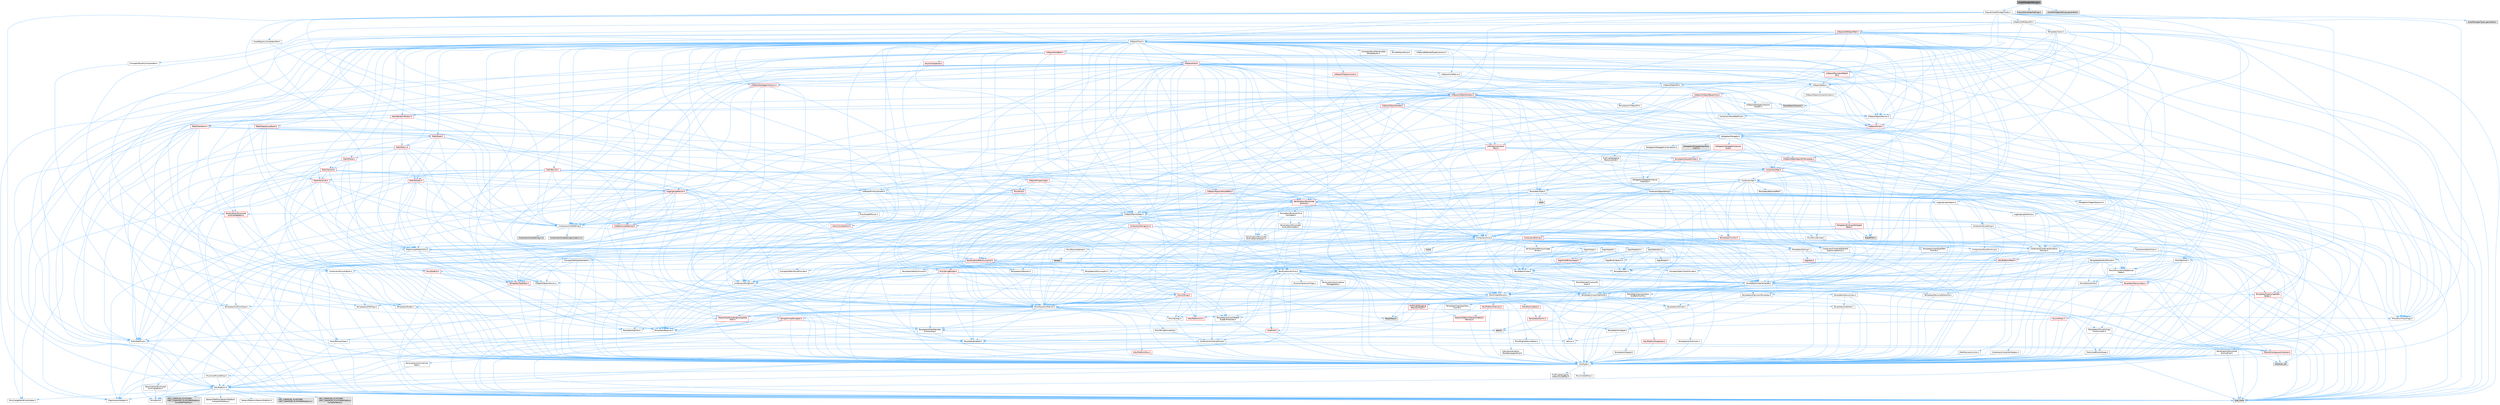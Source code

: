 digraph "AssetManagerSettings.h"
{
 // INTERACTIVE_SVG=YES
 // LATEX_PDF_SIZE
  bgcolor="transparent";
  edge [fontname=Helvetica,fontsize=10,labelfontname=Helvetica,labelfontsize=10];
  node [fontname=Helvetica,fontsize=10,shape=box,height=0.2,width=0.4];
  Node1 [id="Node000001",label="AssetManagerSettings.h",height=0.2,width=0.4,color="gray40", fillcolor="grey60", style="filled", fontcolor="black",tooltip=" "];
  Node1 -> Node2 [id="edge1_Node000001_Node000002",color="steelblue1",style="solid",tooltip=" "];
  Node2 [id="Node000002",label="Engine/AssetManagerTypes.h",height=0.2,width=0.4,color="grey40", fillcolor="white", style="filled",URL="$d6/d98/AssetManagerTypes_8h.html",tooltip=" "];
  Node2 -> Node3 [id="edge2_Node000002_Node000003",color="steelblue1",style="solid",tooltip=" "];
  Node3 [id="Node000003",label="AssetRegistry/AssetIdentifier.h",height=0.2,width=0.4,color="grey40", fillcolor="white", style="filled",URL="$d0/d60/AssetIdentifier_8h.html",tooltip=" "];
  Node3 -> Node4 [id="edge3_Node000003_Node000004",color="steelblue1",style="solid",tooltip=" "];
  Node4 [id="Node000004",label="UObject/PrimaryAssetId.h",height=0.2,width=0.4,color="grey40", fillcolor="white", style="filled",URL="$dc/d5c/PrimaryAssetId_8h.html",tooltip=" "];
  Node4 -> Node5 [id="edge4_Node000004_Node000005",color="steelblue1",style="solid",tooltip=" "];
  Node5 [id="Node000005",label="Containers/StringFwd.h",height=0.2,width=0.4,color="grey40", fillcolor="white", style="filled",URL="$df/d37/StringFwd_8h.html",tooltip=" "];
  Node5 -> Node6 [id="edge5_Node000005_Node000006",color="steelblue1",style="solid",tooltip=" "];
  Node6 [id="Node000006",label="CoreTypes.h",height=0.2,width=0.4,color="grey40", fillcolor="white", style="filled",URL="$dc/dec/CoreTypes_8h.html",tooltip=" "];
  Node6 -> Node7 [id="edge6_Node000006_Node000007",color="steelblue1",style="solid",tooltip=" "];
  Node7 [id="Node000007",label="HAL/Platform.h",height=0.2,width=0.4,color="grey40", fillcolor="white", style="filled",URL="$d9/dd0/Platform_8h.html",tooltip=" "];
  Node7 -> Node8 [id="edge7_Node000007_Node000008",color="steelblue1",style="solid",tooltip=" "];
  Node8 [id="Node000008",label="Misc/Build.h",height=0.2,width=0.4,color="grey40", fillcolor="white", style="filled",URL="$d3/dbb/Build_8h.html",tooltip=" "];
  Node7 -> Node9 [id="edge8_Node000007_Node000009",color="steelblue1",style="solid",tooltip=" "];
  Node9 [id="Node000009",label="Misc/LargeWorldCoordinates.h",height=0.2,width=0.4,color="grey40", fillcolor="white", style="filled",URL="$d2/dcb/LargeWorldCoordinates_8h.html",tooltip=" "];
  Node7 -> Node10 [id="edge9_Node000007_Node000010",color="steelblue1",style="solid",tooltip=" "];
  Node10 [id="Node000010",label="type_traits",height=0.2,width=0.4,color="grey60", fillcolor="#E0E0E0", style="filled",tooltip=" "];
  Node7 -> Node11 [id="edge10_Node000007_Node000011",color="steelblue1",style="solid",tooltip=" "];
  Node11 [id="Node000011",label="PreprocessorHelpers.h",height=0.2,width=0.4,color="grey40", fillcolor="white", style="filled",URL="$db/ddb/PreprocessorHelpers_8h.html",tooltip=" "];
  Node7 -> Node12 [id="edge11_Node000007_Node000012",color="steelblue1",style="solid",tooltip=" "];
  Node12 [id="Node000012",label="UBT_COMPILED_PLATFORM\l/UBT_COMPILED_PLATFORMPlatform\lCompilerPreSetup.h",height=0.2,width=0.4,color="grey60", fillcolor="#E0E0E0", style="filled",tooltip=" "];
  Node7 -> Node13 [id="edge12_Node000007_Node000013",color="steelblue1",style="solid",tooltip=" "];
  Node13 [id="Node000013",label="GenericPlatform/GenericPlatform\lCompilerPreSetup.h",height=0.2,width=0.4,color="grey40", fillcolor="white", style="filled",URL="$d9/dc8/GenericPlatformCompilerPreSetup_8h.html",tooltip=" "];
  Node7 -> Node14 [id="edge13_Node000007_Node000014",color="steelblue1",style="solid",tooltip=" "];
  Node14 [id="Node000014",label="GenericPlatform/GenericPlatform.h",height=0.2,width=0.4,color="grey40", fillcolor="white", style="filled",URL="$d6/d84/GenericPlatform_8h.html",tooltip=" "];
  Node7 -> Node15 [id="edge14_Node000007_Node000015",color="steelblue1",style="solid",tooltip=" "];
  Node15 [id="Node000015",label="UBT_COMPILED_PLATFORM\l/UBT_COMPILED_PLATFORMPlatform.h",height=0.2,width=0.4,color="grey60", fillcolor="#E0E0E0", style="filled",tooltip=" "];
  Node7 -> Node16 [id="edge15_Node000007_Node000016",color="steelblue1",style="solid",tooltip=" "];
  Node16 [id="Node000016",label="UBT_COMPILED_PLATFORM\l/UBT_COMPILED_PLATFORMPlatform\lCompilerSetup.h",height=0.2,width=0.4,color="grey60", fillcolor="#E0E0E0", style="filled",tooltip=" "];
  Node6 -> Node17 [id="edge16_Node000006_Node000017",color="steelblue1",style="solid",tooltip=" "];
  Node17 [id="Node000017",label="ProfilingDebugging\l/UMemoryDefines.h",height=0.2,width=0.4,color="grey40", fillcolor="white", style="filled",URL="$d2/da2/UMemoryDefines_8h.html",tooltip=" "];
  Node6 -> Node18 [id="edge17_Node000006_Node000018",color="steelblue1",style="solid",tooltip=" "];
  Node18 [id="Node000018",label="Misc/CoreMiscDefines.h",height=0.2,width=0.4,color="grey40", fillcolor="white", style="filled",URL="$da/d38/CoreMiscDefines_8h.html",tooltip=" "];
  Node18 -> Node7 [id="edge18_Node000018_Node000007",color="steelblue1",style="solid",tooltip=" "];
  Node18 -> Node11 [id="edge19_Node000018_Node000011",color="steelblue1",style="solid",tooltip=" "];
  Node6 -> Node19 [id="edge20_Node000006_Node000019",color="steelblue1",style="solid",tooltip=" "];
  Node19 [id="Node000019",label="Misc/CoreDefines.h",height=0.2,width=0.4,color="grey40", fillcolor="white", style="filled",URL="$d3/dd2/CoreDefines_8h.html",tooltip=" "];
  Node5 -> Node20 [id="edge21_Node000005_Node000020",color="steelblue1",style="solid",tooltip=" "];
  Node20 [id="Node000020",label="Traits/ElementType.h",height=0.2,width=0.4,color="grey40", fillcolor="white", style="filled",URL="$d5/d4f/ElementType_8h.html",tooltip=" "];
  Node20 -> Node7 [id="edge22_Node000020_Node000007",color="steelblue1",style="solid",tooltip=" "];
  Node20 -> Node21 [id="edge23_Node000020_Node000021",color="steelblue1",style="solid",tooltip=" "];
  Node21 [id="Node000021",label="initializer_list",height=0.2,width=0.4,color="grey60", fillcolor="#E0E0E0", style="filled",tooltip=" "];
  Node20 -> Node10 [id="edge24_Node000020_Node000010",color="steelblue1",style="solid",tooltip=" "];
  Node5 -> Node22 [id="edge25_Node000005_Node000022",color="steelblue1",style="solid",tooltip=" "];
  Node22 [id="Node000022",label="Traits/IsContiguousContainer.h",height=0.2,width=0.4,color="red", fillcolor="#FFF0F0", style="filled",URL="$d5/d3c/IsContiguousContainer_8h.html",tooltip=" "];
  Node22 -> Node6 [id="edge26_Node000022_Node000006",color="steelblue1",style="solid",tooltip=" "];
  Node22 -> Node21 [id="edge27_Node000022_Node000021",color="steelblue1",style="solid",tooltip=" "];
  Node4 -> Node24 [id="edge28_Node000004_Node000024",color="steelblue1",style="solid",tooltip=" "];
  Node24 [id="Node000024",label="Containers/UnrealString.h",height=0.2,width=0.4,color="grey40", fillcolor="white", style="filled",URL="$d5/dba/UnrealString_8h.html",tooltip=" "];
  Node24 -> Node25 [id="edge29_Node000024_Node000025",color="steelblue1",style="solid",tooltip=" "];
  Node25 [id="Node000025",label="Containers/UnrealStringIncludes.h.inl",height=0.2,width=0.4,color="grey60", fillcolor="#E0E0E0", style="filled",tooltip=" "];
  Node24 -> Node26 [id="edge30_Node000024_Node000026",color="steelblue1",style="solid",tooltip=" "];
  Node26 [id="Node000026",label="Containers/UnrealString.h.inl",height=0.2,width=0.4,color="grey60", fillcolor="#E0E0E0", style="filled",tooltip=" "];
  Node24 -> Node27 [id="edge31_Node000024_Node000027",color="steelblue1",style="solid",tooltip=" "];
  Node27 [id="Node000027",label="Misc/StringFormatArg.h",height=0.2,width=0.4,color="grey40", fillcolor="white", style="filled",URL="$d2/d16/StringFormatArg_8h.html",tooltip=" "];
  Node27 -> Node28 [id="edge32_Node000027_Node000028",color="steelblue1",style="solid",tooltip=" "];
  Node28 [id="Node000028",label="Containers/ContainersFwd.h",height=0.2,width=0.4,color="grey40", fillcolor="white", style="filled",URL="$d4/d0a/ContainersFwd_8h.html",tooltip=" "];
  Node28 -> Node7 [id="edge33_Node000028_Node000007",color="steelblue1",style="solid",tooltip=" "];
  Node28 -> Node6 [id="edge34_Node000028_Node000006",color="steelblue1",style="solid",tooltip=" "];
  Node28 -> Node22 [id="edge35_Node000028_Node000022",color="steelblue1",style="solid",tooltip=" "];
  Node4 -> Node7 [id="edge36_Node000004_Node000007",color="steelblue1",style="solid",tooltip=" "];
  Node4 -> Node29 [id="edge37_Node000004_Node000029",color="steelblue1",style="solid",tooltip=" "];
  Node29 [id="Node000029",label="Misc/StringBuilder.h",height=0.2,width=0.4,color="red", fillcolor="#FFF0F0", style="filled",URL="$d4/d52/StringBuilder_8h.html",tooltip=" "];
  Node29 -> Node5 [id="edge38_Node000029_Node000005",color="steelblue1",style="solid",tooltip=" "];
  Node29 -> Node6 [id="edge39_Node000029_Node000006",color="steelblue1",style="solid",tooltip=" "];
  Node29 -> Node31 [id="edge40_Node000029_Node000031",color="steelblue1",style="solid",tooltip=" "];
  Node31 [id="Node000031",label="HAL/UnrealMemory.h",height=0.2,width=0.4,color="grey40", fillcolor="white", style="filled",URL="$d9/d96/UnrealMemory_8h.html",tooltip=" "];
  Node31 -> Node6 [id="edge41_Node000031_Node000006",color="steelblue1",style="solid",tooltip=" "];
  Node31 -> Node32 [id="edge42_Node000031_Node000032",color="steelblue1",style="solid",tooltip=" "];
  Node32 [id="Node000032",label="GenericPlatform/GenericPlatform\lMemory.h",height=0.2,width=0.4,color="red", fillcolor="#FFF0F0", style="filled",URL="$dd/d22/GenericPlatformMemory_8h.html",tooltip=" "];
  Node32 -> Node33 [id="edge43_Node000032_Node000033",color="steelblue1",style="solid",tooltip=" "];
  Node33 [id="Node000033",label="CoreFwd.h",height=0.2,width=0.4,color="red", fillcolor="#FFF0F0", style="filled",URL="$d1/d1e/CoreFwd_8h.html",tooltip=" "];
  Node33 -> Node6 [id="edge44_Node000033_Node000006",color="steelblue1",style="solid",tooltip=" "];
  Node33 -> Node28 [id="edge45_Node000033_Node000028",color="steelblue1",style="solid",tooltip=" "];
  Node33 -> Node34 [id="edge46_Node000033_Node000034",color="steelblue1",style="solid",tooltip=" "];
  Node34 [id="Node000034",label="Math/MathFwd.h",height=0.2,width=0.4,color="grey40", fillcolor="white", style="filled",URL="$d2/d10/MathFwd_8h.html",tooltip=" "];
  Node34 -> Node7 [id="edge47_Node000034_Node000007",color="steelblue1",style="solid",tooltip=" "];
  Node32 -> Node6 [id="edge48_Node000032_Node000006",color="steelblue1",style="solid",tooltip=" "];
  Node31 -> Node40 [id="edge49_Node000031_Node000040",color="steelblue1",style="solid",tooltip=" "];
  Node40 [id="Node000040",label="HAL/MemoryBase.h",height=0.2,width=0.4,color="red", fillcolor="#FFF0F0", style="filled",URL="$d6/d9f/MemoryBase_8h.html",tooltip=" "];
  Node40 -> Node6 [id="edge50_Node000040_Node000006",color="steelblue1",style="solid",tooltip=" "];
  Node40 -> Node44 [id="edge51_Node000040_Node000044",color="steelblue1",style="solid",tooltip=" "];
  Node44 [id="Node000044",label="HAL/PlatformCrt.h",height=0.2,width=0.4,color="red", fillcolor="#FFF0F0", style="filled",URL="$d8/d75/PlatformCrt_8h.html",tooltip=" "];
  Node40 -> Node84 [id="edge52_Node000040_Node000084",color="steelblue1",style="solid",tooltip=" "];
  Node84 [id="Node000084",label="Templates/Atomic.h",height=0.2,width=0.4,color="red", fillcolor="#FFF0F0", style="filled",URL="$d3/d91/Atomic_8h.html",tooltip=" "];
  Node84 -> Node87 [id="edge53_Node000084_Node000087",color="steelblue1",style="solid",tooltip=" "];
  Node87 [id="Node000087",label="Templates/IsIntegral.h",height=0.2,width=0.4,color="grey40", fillcolor="white", style="filled",URL="$da/d64/IsIntegral_8h.html",tooltip=" "];
  Node87 -> Node6 [id="edge54_Node000087_Node000006",color="steelblue1",style="solid",tooltip=" "];
  Node84 -> Node81 [id="edge55_Node000084_Node000081",color="steelblue1",style="solid",tooltip=" "];
  Node81 [id="Node000081",label="atomic",height=0.2,width=0.4,color="grey60", fillcolor="#E0E0E0", style="filled",tooltip=" "];
  Node31 -> Node93 [id="edge56_Node000031_Node000093",color="steelblue1",style="solid",tooltip=" "];
  Node93 [id="Node000093",label="HAL/PlatformMemory.h",height=0.2,width=0.4,color="red", fillcolor="#FFF0F0", style="filled",URL="$de/d68/PlatformMemory_8h.html",tooltip=" "];
  Node93 -> Node6 [id="edge57_Node000093_Node000006",color="steelblue1",style="solid",tooltip=" "];
  Node93 -> Node32 [id="edge58_Node000093_Node000032",color="steelblue1",style="solid",tooltip=" "];
  Node31 -> Node95 [id="edge59_Node000031_Node000095",color="steelblue1",style="solid",tooltip=" "];
  Node95 [id="Node000095",label="ProfilingDebugging\l/MemoryTrace.h",height=0.2,width=0.4,color="red", fillcolor="#FFF0F0", style="filled",URL="$da/dd7/MemoryTrace_8h.html",tooltip=" "];
  Node95 -> Node7 [id="edge60_Node000095_Node000007",color="steelblue1",style="solid",tooltip=" "];
  Node95 -> Node59 [id="edge61_Node000095_Node000059",color="steelblue1",style="solid",tooltip=" "];
  Node59 [id="Node000059",label="Misc/EnumClassFlags.h",height=0.2,width=0.4,color="grey40", fillcolor="white", style="filled",URL="$d8/de7/EnumClassFlags_8h.html",tooltip=" "];
  Node95 -> Node67 [id="edge62_Node000095_Node000067",color="steelblue1",style="solid",tooltip=" "];
  Node67 [id="Node000067",label="Trace/Trace.h",height=0.2,width=0.4,color="grey60", fillcolor="#E0E0E0", style="filled",tooltip=" "];
  Node31 -> Node96 [id="edge63_Node000031_Node000096",color="steelblue1",style="solid",tooltip=" "];
  Node96 [id="Node000096",label="Templates/IsPointer.h",height=0.2,width=0.4,color="grey40", fillcolor="white", style="filled",URL="$d7/d05/IsPointer_8h.html",tooltip=" "];
  Node96 -> Node6 [id="edge64_Node000096_Node000006",color="steelblue1",style="solid",tooltip=" "];
  Node29 -> Node53 [id="edge65_Node000029_Node000053",color="steelblue1",style="solid",tooltip=" "];
  Node53 [id="Node000053",label="Misc/AssertionMacros.h",height=0.2,width=0.4,color="grey40", fillcolor="white", style="filled",URL="$d0/dfa/AssertionMacros_8h.html",tooltip=" "];
  Node53 -> Node6 [id="edge66_Node000053_Node000006",color="steelblue1",style="solid",tooltip=" "];
  Node53 -> Node7 [id="edge67_Node000053_Node000007",color="steelblue1",style="solid",tooltip=" "];
  Node53 -> Node54 [id="edge68_Node000053_Node000054",color="steelblue1",style="solid",tooltip=" "];
  Node54 [id="Node000054",label="HAL/PlatformMisc.h",height=0.2,width=0.4,color="red", fillcolor="#FFF0F0", style="filled",URL="$d0/df5/PlatformMisc_8h.html",tooltip=" "];
  Node54 -> Node6 [id="edge69_Node000054_Node000006",color="steelblue1",style="solid",tooltip=" "];
  Node53 -> Node11 [id="edge70_Node000053_Node000011",color="steelblue1",style="solid",tooltip=" "];
  Node53 -> Node68 [id="edge71_Node000053_Node000068",color="steelblue1",style="solid",tooltip=" "];
  Node68 [id="Node000068",label="Templates/EnableIf.h",height=0.2,width=0.4,color="grey40", fillcolor="white", style="filled",URL="$d7/d60/EnableIf_8h.html",tooltip=" "];
  Node68 -> Node6 [id="edge72_Node000068_Node000006",color="steelblue1",style="solid",tooltip=" "];
  Node53 -> Node69 [id="edge73_Node000053_Node000069",color="steelblue1",style="solid",tooltip=" "];
  Node69 [id="Node000069",label="Templates/IsArrayOrRefOf\lTypeByPredicate.h",height=0.2,width=0.4,color="grey40", fillcolor="white", style="filled",URL="$d6/da1/IsArrayOrRefOfTypeByPredicate_8h.html",tooltip=" "];
  Node69 -> Node6 [id="edge74_Node000069_Node000006",color="steelblue1",style="solid",tooltip=" "];
  Node53 -> Node70 [id="edge75_Node000053_Node000070",color="steelblue1",style="solid",tooltip=" "];
  Node70 [id="Node000070",label="Templates/IsValidVariadic\lFunctionArg.h",height=0.2,width=0.4,color="grey40", fillcolor="white", style="filled",URL="$d0/dc8/IsValidVariadicFunctionArg_8h.html",tooltip=" "];
  Node70 -> Node6 [id="edge76_Node000070_Node000006",color="steelblue1",style="solid",tooltip=" "];
  Node70 -> Node71 [id="edge77_Node000070_Node000071",color="steelblue1",style="solid",tooltip=" "];
  Node71 [id="Node000071",label="IsEnum.h",height=0.2,width=0.4,color="grey40", fillcolor="white", style="filled",URL="$d4/de5/IsEnum_8h.html",tooltip=" "];
  Node70 -> Node10 [id="edge78_Node000070_Node000010",color="steelblue1",style="solid",tooltip=" "];
  Node53 -> Node72 [id="edge79_Node000053_Node000072",color="steelblue1",style="solid",tooltip=" "];
  Node72 [id="Node000072",label="Traits/IsCharEncodingCompatible\lWith.h",height=0.2,width=0.4,color="red", fillcolor="#FFF0F0", style="filled",URL="$df/dd1/IsCharEncodingCompatibleWith_8h.html",tooltip=" "];
  Node72 -> Node10 [id="edge80_Node000072_Node000010",color="steelblue1",style="solid",tooltip=" "];
  Node53 -> Node74 [id="edge81_Node000053_Node000074",color="steelblue1",style="solid",tooltip=" "];
  Node74 [id="Node000074",label="Misc/VarArgs.h",height=0.2,width=0.4,color="grey40", fillcolor="white", style="filled",URL="$d5/d6f/VarArgs_8h.html",tooltip=" "];
  Node74 -> Node6 [id="edge82_Node000074_Node000006",color="steelblue1",style="solid",tooltip=" "];
  Node53 -> Node75 [id="edge83_Node000053_Node000075",color="steelblue1",style="solid",tooltip=" "];
  Node75 [id="Node000075",label="String/FormatStringSan.h",height=0.2,width=0.4,color="red", fillcolor="#FFF0F0", style="filled",URL="$d3/d8b/FormatStringSan_8h.html",tooltip=" "];
  Node75 -> Node10 [id="edge84_Node000075_Node000010",color="steelblue1",style="solid",tooltip=" "];
  Node75 -> Node6 [id="edge85_Node000075_Node000006",color="steelblue1",style="solid",tooltip=" "];
  Node75 -> Node76 [id="edge86_Node000075_Node000076",color="steelblue1",style="solid",tooltip=" "];
  Node76 [id="Node000076",label="Templates/Requires.h",height=0.2,width=0.4,color="grey40", fillcolor="white", style="filled",URL="$dc/d96/Requires_8h.html",tooltip=" "];
  Node76 -> Node68 [id="edge87_Node000076_Node000068",color="steelblue1",style="solid",tooltip=" "];
  Node76 -> Node10 [id="edge88_Node000076_Node000010",color="steelblue1",style="solid",tooltip=" "];
  Node75 -> Node77 [id="edge89_Node000075_Node000077",color="steelblue1",style="solid",tooltip=" "];
  Node77 [id="Node000077",label="Templates/Identity.h",height=0.2,width=0.4,color="grey40", fillcolor="white", style="filled",URL="$d0/dd5/Identity_8h.html",tooltip=" "];
  Node75 -> Node70 [id="edge90_Node000075_Node000070",color="steelblue1",style="solid",tooltip=" "];
  Node75 -> Node28 [id="edge91_Node000075_Node000028",color="steelblue1",style="solid",tooltip=" "];
  Node53 -> Node81 [id="edge92_Node000053_Node000081",color="steelblue1",style="solid",tooltip=" "];
  Node29 -> Node114 [id="edge93_Node000029_Node000114",color="steelblue1",style="solid",tooltip=" "];
  Node114 [id="Node000114",label="Misc/CString.h",height=0.2,width=0.4,color="red", fillcolor="#FFF0F0", style="filled",URL="$d2/d49/CString_8h.html",tooltip=" "];
  Node114 -> Node6 [id="edge94_Node000114_Node000006",color="steelblue1",style="solid",tooltip=" "];
  Node114 -> Node44 [id="edge95_Node000114_Node000044",color="steelblue1",style="solid",tooltip=" "];
  Node114 -> Node53 [id="edge96_Node000114_Node000053",color="steelblue1",style="solid",tooltip=" "];
  Node114 -> Node74 [id="edge97_Node000114_Node000074",color="steelblue1",style="solid",tooltip=" "];
  Node114 -> Node69 [id="edge98_Node000114_Node000069",color="steelblue1",style="solid",tooltip=" "];
  Node114 -> Node70 [id="edge99_Node000114_Node000070",color="steelblue1",style="solid",tooltip=" "];
  Node114 -> Node72 [id="edge100_Node000114_Node000072",color="steelblue1",style="solid",tooltip=" "];
  Node29 -> Node68 [id="edge101_Node000029_Node000068",color="steelblue1",style="solid",tooltip=" "];
  Node29 -> Node69 [id="edge102_Node000029_Node000069",color="steelblue1",style="solid",tooltip=" "];
  Node29 -> Node70 [id="edge103_Node000029_Node000070",color="steelblue1",style="solid",tooltip=" "];
  Node29 -> Node76 [id="edge104_Node000029_Node000076",color="steelblue1",style="solid",tooltip=" "];
  Node29 -> Node126 [id="edge105_Node000029_Node000126",color="steelblue1",style="solid",tooltip=" "];
  Node126 [id="Node000126",label="Templates/UnrealTemplate.h",height=0.2,width=0.4,color="grey40", fillcolor="white", style="filled",URL="$d4/d24/UnrealTemplate_8h.html",tooltip=" "];
  Node126 -> Node6 [id="edge106_Node000126_Node000006",color="steelblue1",style="solid",tooltip=" "];
  Node126 -> Node96 [id="edge107_Node000126_Node000096",color="steelblue1",style="solid",tooltip=" "];
  Node126 -> Node31 [id="edge108_Node000126_Node000031",color="steelblue1",style="solid",tooltip=" "];
  Node126 -> Node127 [id="edge109_Node000126_Node000127",color="steelblue1",style="solid",tooltip=" "];
  Node127 [id="Node000127",label="Templates/CopyQualifiers\lAndRefsFromTo.h",height=0.2,width=0.4,color="grey40", fillcolor="white", style="filled",URL="$d3/db3/CopyQualifiersAndRefsFromTo_8h.html",tooltip=" "];
  Node127 -> Node128 [id="edge110_Node000127_Node000128",color="steelblue1",style="solid",tooltip=" "];
  Node128 [id="Node000128",label="Templates/CopyQualifiers\lFromTo.h",height=0.2,width=0.4,color="grey40", fillcolor="white", style="filled",URL="$d5/db4/CopyQualifiersFromTo_8h.html",tooltip=" "];
  Node126 -> Node103 [id="edge111_Node000126_Node000103",color="steelblue1",style="solid",tooltip=" "];
  Node103 [id="Node000103",label="Templates/UnrealTypeTraits.h",height=0.2,width=0.4,color="grey40", fillcolor="white", style="filled",URL="$d2/d2d/UnrealTypeTraits_8h.html",tooltip=" "];
  Node103 -> Node6 [id="edge112_Node000103_Node000006",color="steelblue1",style="solid",tooltip=" "];
  Node103 -> Node96 [id="edge113_Node000103_Node000096",color="steelblue1",style="solid",tooltip=" "];
  Node103 -> Node53 [id="edge114_Node000103_Node000053",color="steelblue1",style="solid",tooltip=" "];
  Node103 -> Node89 [id="edge115_Node000103_Node000089",color="steelblue1",style="solid",tooltip=" "];
  Node89 [id="Node000089",label="Templates/AndOrNot.h",height=0.2,width=0.4,color="grey40", fillcolor="white", style="filled",URL="$db/d0a/AndOrNot_8h.html",tooltip=" "];
  Node89 -> Node6 [id="edge116_Node000089_Node000006",color="steelblue1",style="solid",tooltip=" "];
  Node103 -> Node68 [id="edge117_Node000103_Node000068",color="steelblue1",style="solid",tooltip=" "];
  Node103 -> Node104 [id="edge118_Node000103_Node000104",color="steelblue1",style="solid",tooltip=" "];
  Node104 [id="Node000104",label="Templates/IsArithmetic.h",height=0.2,width=0.4,color="grey40", fillcolor="white", style="filled",URL="$d2/d5d/IsArithmetic_8h.html",tooltip=" "];
  Node104 -> Node6 [id="edge119_Node000104_Node000006",color="steelblue1",style="solid",tooltip=" "];
  Node103 -> Node71 [id="edge120_Node000103_Node000071",color="steelblue1",style="solid",tooltip=" "];
  Node103 -> Node105 [id="edge121_Node000103_Node000105",color="steelblue1",style="solid",tooltip=" "];
  Node105 [id="Node000105",label="Templates/Models.h",height=0.2,width=0.4,color="grey40", fillcolor="white", style="filled",URL="$d3/d0c/Models_8h.html",tooltip=" "];
  Node105 -> Node77 [id="edge122_Node000105_Node000077",color="steelblue1",style="solid",tooltip=" "];
  Node103 -> Node106 [id="edge123_Node000103_Node000106",color="steelblue1",style="solid",tooltip=" "];
  Node106 [id="Node000106",label="Templates/IsPODType.h",height=0.2,width=0.4,color="grey40", fillcolor="white", style="filled",URL="$d7/db1/IsPODType_8h.html",tooltip=" "];
  Node106 -> Node6 [id="edge124_Node000106_Node000006",color="steelblue1",style="solid",tooltip=" "];
  Node103 -> Node107 [id="edge125_Node000103_Node000107",color="steelblue1",style="solid",tooltip=" "];
  Node107 [id="Node000107",label="Templates/IsUECoreType.h",height=0.2,width=0.4,color="grey40", fillcolor="white", style="filled",URL="$d1/db8/IsUECoreType_8h.html",tooltip=" "];
  Node107 -> Node6 [id="edge126_Node000107_Node000006",color="steelblue1",style="solid",tooltip=" "];
  Node107 -> Node10 [id="edge127_Node000107_Node000010",color="steelblue1",style="solid",tooltip=" "];
  Node103 -> Node90 [id="edge128_Node000103_Node000090",color="steelblue1",style="solid",tooltip=" "];
  Node90 [id="Node000090",label="Templates/IsTriviallyCopy\lConstructible.h",height=0.2,width=0.4,color="grey40", fillcolor="white", style="filled",URL="$d3/d78/IsTriviallyCopyConstructible_8h.html",tooltip=" "];
  Node90 -> Node6 [id="edge129_Node000090_Node000006",color="steelblue1",style="solid",tooltip=" "];
  Node90 -> Node10 [id="edge130_Node000090_Node000010",color="steelblue1",style="solid",tooltip=" "];
  Node126 -> Node101 [id="edge131_Node000126_Node000101",color="steelblue1",style="solid",tooltip=" "];
  Node101 [id="Node000101",label="Templates/RemoveReference.h",height=0.2,width=0.4,color="grey40", fillcolor="white", style="filled",URL="$da/dbe/RemoveReference_8h.html",tooltip=" "];
  Node101 -> Node6 [id="edge132_Node000101_Node000006",color="steelblue1",style="solid",tooltip=" "];
  Node126 -> Node76 [id="edge133_Node000126_Node000076",color="steelblue1",style="solid",tooltip=" "];
  Node126 -> Node110 [id="edge134_Node000126_Node000110",color="steelblue1",style="solid",tooltip=" "];
  Node110 [id="Node000110",label="Templates/TypeCompatible\lBytes.h",height=0.2,width=0.4,color="red", fillcolor="#FFF0F0", style="filled",URL="$df/d0a/TypeCompatibleBytes_8h.html",tooltip=" "];
  Node110 -> Node6 [id="edge135_Node000110_Node000006",color="steelblue1",style="solid",tooltip=" "];
  Node110 -> Node10 [id="edge136_Node000110_Node000010",color="steelblue1",style="solid",tooltip=" "];
  Node126 -> Node77 [id="edge137_Node000126_Node000077",color="steelblue1",style="solid",tooltip=" "];
  Node126 -> Node22 [id="edge138_Node000126_Node000022",color="steelblue1",style="solid",tooltip=" "];
  Node126 -> Node129 [id="edge139_Node000126_Node000129",color="steelblue1",style="solid",tooltip=" "];
  Node129 [id="Node000129",label="Traits/UseBitwiseSwap.h",height=0.2,width=0.4,color="grey40", fillcolor="white", style="filled",URL="$db/df3/UseBitwiseSwap_8h.html",tooltip=" "];
  Node129 -> Node6 [id="edge140_Node000129_Node000006",color="steelblue1",style="solid",tooltip=" "];
  Node129 -> Node10 [id="edge141_Node000129_Node000010",color="steelblue1",style="solid",tooltip=" "];
  Node126 -> Node10 [id="edge142_Node000126_Node000010",color="steelblue1",style="solid",tooltip=" "];
  Node29 -> Node103 [id="edge143_Node000029_Node000103",color="steelblue1",style="solid",tooltip=" "];
  Node29 -> Node72 [id="edge144_Node000029_Node000072",color="steelblue1",style="solid",tooltip=" "];
  Node29 -> Node22 [id="edge145_Node000029_Node000022",color="steelblue1",style="solid",tooltip=" "];
  Node29 -> Node10 [id="edge146_Node000029_Node000010",color="steelblue1",style="solid",tooltip=" "];
  Node4 -> Node137 [id="edge147_Node000004_Node000137",color="steelblue1",style="solid",tooltip=" "];
  Node137 [id="Node000137",label="Serialization/Archive.h",height=0.2,width=0.4,color="grey40", fillcolor="white", style="filled",URL="$d7/d3b/Archive_8h.html",tooltip=" "];
  Node137 -> Node33 [id="edge148_Node000137_Node000033",color="steelblue1",style="solid",tooltip=" "];
  Node137 -> Node6 [id="edge149_Node000137_Node000006",color="steelblue1",style="solid",tooltip=" "];
  Node137 -> Node138 [id="edge150_Node000137_Node000138",color="steelblue1",style="solid",tooltip=" "];
  Node138 [id="Node000138",label="HAL/PlatformProperties.h",height=0.2,width=0.4,color="red", fillcolor="#FFF0F0", style="filled",URL="$d9/db0/PlatformProperties_8h.html",tooltip=" "];
  Node138 -> Node6 [id="edge151_Node000138_Node000006",color="steelblue1",style="solid",tooltip=" "];
  Node137 -> Node141 [id="edge152_Node000137_Node000141",color="steelblue1",style="solid",tooltip=" "];
  Node141 [id="Node000141",label="Internationalization\l/TextNamespaceFwd.h",height=0.2,width=0.4,color="grey40", fillcolor="white", style="filled",URL="$d8/d97/TextNamespaceFwd_8h.html",tooltip=" "];
  Node141 -> Node6 [id="edge153_Node000141_Node000006",color="steelblue1",style="solid",tooltip=" "];
  Node137 -> Node34 [id="edge154_Node000137_Node000034",color="steelblue1",style="solid",tooltip=" "];
  Node137 -> Node53 [id="edge155_Node000137_Node000053",color="steelblue1",style="solid",tooltip=" "];
  Node137 -> Node8 [id="edge156_Node000137_Node000008",color="steelblue1",style="solid",tooltip=" "];
  Node137 -> Node58 [id="edge157_Node000137_Node000058",color="steelblue1",style="solid",tooltip=" "];
  Node58 [id="Node000058",label="Misc/CompressionFlags.h",height=0.2,width=0.4,color="grey40", fillcolor="white", style="filled",URL="$d9/d76/CompressionFlags_8h.html",tooltip=" "];
  Node137 -> Node142 [id="edge158_Node000137_Node000142",color="steelblue1",style="solid",tooltip=" "];
  Node142 [id="Node000142",label="Misc/EngineVersionBase.h",height=0.2,width=0.4,color="grey40", fillcolor="white", style="filled",URL="$d5/d2b/EngineVersionBase_8h.html",tooltip=" "];
  Node142 -> Node6 [id="edge159_Node000142_Node000006",color="steelblue1",style="solid",tooltip=" "];
  Node137 -> Node74 [id="edge160_Node000137_Node000074",color="steelblue1",style="solid",tooltip=" "];
  Node137 -> Node143 [id="edge161_Node000137_Node000143",color="steelblue1",style="solid",tooltip=" "];
  Node143 [id="Node000143",label="Serialization/ArchiveCook\lData.h",height=0.2,width=0.4,color="grey40", fillcolor="white", style="filled",URL="$dc/db6/ArchiveCookData_8h.html",tooltip=" "];
  Node143 -> Node7 [id="edge162_Node000143_Node000007",color="steelblue1",style="solid",tooltip=" "];
  Node137 -> Node144 [id="edge163_Node000137_Node000144",color="steelblue1",style="solid",tooltip=" "];
  Node144 [id="Node000144",label="Serialization/ArchiveSave\lPackageData.h",height=0.2,width=0.4,color="grey40", fillcolor="white", style="filled",URL="$d1/d37/ArchiveSavePackageData_8h.html",tooltip=" "];
  Node137 -> Node68 [id="edge164_Node000137_Node000068",color="steelblue1",style="solid",tooltip=" "];
  Node137 -> Node69 [id="edge165_Node000137_Node000069",color="steelblue1",style="solid",tooltip=" "];
  Node137 -> Node145 [id="edge166_Node000137_Node000145",color="steelblue1",style="solid",tooltip=" "];
  Node145 [id="Node000145",label="Templates/IsEnumClass.h",height=0.2,width=0.4,color="grey40", fillcolor="white", style="filled",URL="$d7/d15/IsEnumClass_8h.html",tooltip=" "];
  Node145 -> Node6 [id="edge167_Node000145_Node000006",color="steelblue1",style="solid",tooltip=" "];
  Node145 -> Node89 [id="edge168_Node000145_Node000089",color="steelblue1",style="solid",tooltip=" "];
  Node137 -> Node109 [id="edge169_Node000137_Node000109",color="steelblue1",style="solid",tooltip=" "];
  Node109 [id="Node000109",label="Templates/IsSigned.h",height=0.2,width=0.4,color="grey40", fillcolor="white", style="filled",URL="$d8/dd8/IsSigned_8h.html",tooltip=" "];
  Node109 -> Node6 [id="edge170_Node000109_Node000006",color="steelblue1",style="solid",tooltip=" "];
  Node137 -> Node70 [id="edge171_Node000137_Node000070",color="steelblue1",style="solid",tooltip=" "];
  Node137 -> Node126 [id="edge172_Node000137_Node000126",color="steelblue1",style="solid",tooltip=" "];
  Node137 -> Node72 [id="edge173_Node000137_Node000072",color="steelblue1",style="solid",tooltip=" "];
  Node137 -> Node146 [id="edge174_Node000137_Node000146",color="steelblue1",style="solid",tooltip=" "];
  Node146 [id="Node000146",label="UObject/ObjectVersion.h",height=0.2,width=0.4,color="grey40", fillcolor="white", style="filled",URL="$da/d63/ObjectVersion_8h.html",tooltip=" "];
  Node146 -> Node6 [id="edge175_Node000146_Node000006",color="steelblue1",style="solid",tooltip=" "];
  Node4 -> Node175 [id="edge176_Node000004_Node000175",color="steelblue1",style="solid",tooltip=" "];
  Node175 [id="Node000175",label="Serialization/Structured\lArchive.h",height=0.2,width=0.4,color="red", fillcolor="#FFF0F0", style="filled",URL="$d9/d1e/StructuredArchive_8h.html",tooltip=" "];
  Node175 -> Node130 [id="edge177_Node000175_Node000130",color="steelblue1",style="solid",tooltip=" "];
  Node130 [id="Node000130",label="Containers/Array.h",height=0.2,width=0.4,color="grey40", fillcolor="white", style="filled",URL="$df/dd0/Array_8h.html",tooltip=" "];
  Node130 -> Node6 [id="edge178_Node000130_Node000006",color="steelblue1",style="solid",tooltip=" "];
  Node130 -> Node53 [id="edge179_Node000130_Node000053",color="steelblue1",style="solid",tooltip=" "];
  Node130 -> Node122 [id="edge180_Node000130_Node000122",color="steelblue1",style="solid",tooltip=" "];
  Node122 [id="Node000122",label="Misc/IntrusiveUnsetOptional\lState.h",height=0.2,width=0.4,color="grey40", fillcolor="white", style="filled",URL="$d2/d0a/IntrusiveUnsetOptionalState_8h.html",tooltip=" "];
  Node122 -> Node123 [id="edge181_Node000122_Node000123",color="steelblue1",style="solid",tooltip=" "];
  Node123 [id="Node000123",label="Misc/OptionalFwd.h",height=0.2,width=0.4,color="grey40", fillcolor="white", style="filled",URL="$dc/d50/OptionalFwd_8h.html",tooltip=" "];
  Node130 -> Node118 [id="edge182_Node000130_Node000118",color="steelblue1",style="solid",tooltip=" "];
  Node118 [id="Node000118",label="Misc/ReverseIterate.h",height=0.2,width=0.4,color="grey40", fillcolor="white", style="filled",URL="$db/de3/ReverseIterate_8h.html",tooltip=" "];
  Node118 -> Node7 [id="edge183_Node000118_Node000007",color="steelblue1",style="solid",tooltip=" "];
  Node118 -> Node119 [id="edge184_Node000118_Node000119",color="steelblue1",style="solid",tooltip=" "];
  Node119 [id="Node000119",label="iterator",height=0.2,width=0.4,color="grey60", fillcolor="#E0E0E0", style="filled",tooltip=" "];
  Node130 -> Node31 [id="edge185_Node000130_Node000031",color="steelblue1",style="solid",tooltip=" "];
  Node130 -> Node103 [id="edge186_Node000130_Node000103",color="steelblue1",style="solid",tooltip=" "];
  Node130 -> Node126 [id="edge187_Node000130_Node000126",color="steelblue1",style="solid",tooltip=" "];
  Node130 -> Node131 [id="edge188_Node000130_Node000131",color="steelblue1",style="solid",tooltip=" "];
  Node131 [id="Node000131",label="Containers/AllowShrinking.h",height=0.2,width=0.4,color="grey40", fillcolor="white", style="filled",URL="$d7/d1a/AllowShrinking_8h.html",tooltip=" "];
  Node131 -> Node6 [id="edge189_Node000131_Node000006",color="steelblue1",style="solid",tooltip=" "];
  Node130 -> Node132 [id="edge190_Node000130_Node000132",color="steelblue1",style="solid",tooltip=" "];
  Node132 [id="Node000132",label="Containers/ContainerAllocation\lPolicies.h",height=0.2,width=0.4,color="grey40", fillcolor="white", style="filled",URL="$d7/dff/ContainerAllocationPolicies_8h.html",tooltip=" "];
  Node132 -> Node6 [id="edge191_Node000132_Node000006",color="steelblue1",style="solid",tooltip=" "];
  Node132 -> Node133 [id="edge192_Node000132_Node000133",color="steelblue1",style="solid",tooltip=" "];
  Node133 [id="Node000133",label="Containers/ContainerHelpers.h",height=0.2,width=0.4,color="grey40", fillcolor="white", style="filled",URL="$d7/d33/ContainerHelpers_8h.html",tooltip=" "];
  Node133 -> Node6 [id="edge193_Node000133_Node000006",color="steelblue1",style="solid",tooltip=" "];
  Node132 -> Node132 [id="edge194_Node000132_Node000132",color="steelblue1",style="solid",tooltip=" "];
  Node132 -> Node98 [id="edge195_Node000132_Node000098",color="steelblue1",style="solid",tooltip=" "];
  Node98 [id="Node000098",label="HAL/PlatformMath.h",height=0.2,width=0.4,color="red", fillcolor="#FFF0F0", style="filled",URL="$dc/d53/PlatformMath_8h.html",tooltip=" "];
  Node98 -> Node6 [id="edge196_Node000098_Node000006",color="steelblue1",style="solid",tooltip=" "];
  Node132 -> Node31 [id="edge197_Node000132_Node000031",color="steelblue1",style="solid",tooltip=" "];
  Node132 -> Node57 [id="edge198_Node000132_Node000057",color="steelblue1",style="solid",tooltip=" "];
  Node57 [id="Node000057",label="Math/NumericLimits.h",height=0.2,width=0.4,color="grey40", fillcolor="white", style="filled",URL="$df/d1b/NumericLimits_8h.html",tooltip=" "];
  Node57 -> Node6 [id="edge199_Node000057_Node000006",color="steelblue1",style="solid",tooltip=" "];
  Node132 -> Node53 [id="edge200_Node000132_Node000053",color="steelblue1",style="solid",tooltip=" "];
  Node132 -> Node134 [id="edge201_Node000132_Node000134",color="steelblue1",style="solid",tooltip=" "];
  Node134 [id="Node000134",label="Templates/IsPolymorphic.h",height=0.2,width=0.4,color="grey40", fillcolor="white", style="filled",URL="$dc/d20/IsPolymorphic_8h.html",tooltip=" "];
  Node132 -> Node135 [id="edge202_Node000132_Node000135",color="steelblue1",style="solid",tooltip=" "];
  Node135 [id="Node000135",label="Templates/MemoryOps.h",height=0.2,width=0.4,color="red", fillcolor="#FFF0F0", style="filled",URL="$db/dea/MemoryOps_8h.html",tooltip=" "];
  Node135 -> Node6 [id="edge203_Node000135_Node000006",color="steelblue1",style="solid",tooltip=" "];
  Node135 -> Node31 [id="edge204_Node000135_Node000031",color="steelblue1",style="solid",tooltip=" "];
  Node135 -> Node90 [id="edge205_Node000135_Node000090",color="steelblue1",style="solid",tooltip=" "];
  Node135 -> Node76 [id="edge206_Node000135_Node000076",color="steelblue1",style="solid",tooltip=" "];
  Node135 -> Node103 [id="edge207_Node000135_Node000103",color="steelblue1",style="solid",tooltip=" "];
  Node135 -> Node129 [id="edge208_Node000135_Node000129",color="steelblue1",style="solid",tooltip=" "];
  Node135 -> Node10 [id="edge209_Node000135_Node000010",color="steelblue1",style="solid",tooltip=" "];
  Node132 -> Node110 [id="edge210_Node000132_Node000110",color="steelblue1",style="solid",tooltip=" "];
  Node132 -> Node10 [id="edge211_Node000132_Node000010",color="steelblue1",style="solid",tooltip=" "];
  Node130 -> Node136 [id="edge212_Node000130_Node000136",color="steelblue1",style="solid",tooltip=" "];
  Node136 [id="Node000136",label="Containers/ContainerElement\lTypeCompatibility.h",height=0.2,width=0.4,color="grey40", fillcolor="white", style="filled",URL="$df/ddf/ContainerElementTypeCompatibility_8h.html",tooltip=" "];
  Node136 -> Node6 [id="edge213_Node000136_Node000006",color="steelblue1",style="solid",tooltip=" "];
  Node136 -> Node103 [id="edge214_Node000136_Node000103",color="steelblue1",style="solid",tooltip=" "];
  Node130 -> Node137 [id="edge215_Node000130_Node000137",color="steelblue1",style="solid",tooltip=" "];
  Node130 -> Node147 [id="edge216_Node000130_Node000147",color="steelblue1",style="solid",tooltip=" "];
  Node147 [id="Node000147",label="Serialization/MemoryImage\lWriter.h",height=0.2,width=0.4,color="grey40", fillcolor="white", style="filled",URL="$d0/d08/MemoryImageWriter_8h.html",tooltip=" "];
  Node147 -> Node6 [id="edge217_Node000147_Node000006",color="steelblue1",style="solid",tooltip=" "];
  Node147 -> Node148 [id="edge218_Node000147_Node000148",color="steelblue1",style="solid",tooltip=" "];
  Node148 [id="Node000148",label="Serialization/MemoryLayout.h",height=0.2,width=0.4,color="red", fillcolor="#FFF0F0", style="filled",URL="$d7/d66/MemoryLayout_8h.html",tooltip=" "];
  Node148 -> Node149 [id="edge219_Node000148_Node000149",color="steelblue1",style="solid",tooltip=" "];
  Node149 [id="Node000149",label="Concepts/StaticClassProvider.h",height=0.2,width=0.4,color="grey40", fillcolor="white", style="filled",URL="$dd/d83/StaticClassProvider_8h.html",tooltip=" "];
  Node148 -> Node150 [id="edge220_Node000148_Node000150",color="steelblue1",style="solid",tooltip=" "];
  Node150 [id="Node000150",label="Concepts/StaticStructProvider.h",height=0.2,width=0.4,color="grey40", fillcolor="white", style="filled",URL="$d5/d77/StaticStructProvider_8h.html",tooltip=" "];
  Node148 -> Node151 [id="edge221_Node000148_Node000151",color="steelblue1",style="solid",tooltip=" "];
  Node151 [id="Node000151",label="Containers/EnumAsByte.h",height=0.2,width=0.4,color="grey40", fillcolor="white", style="filled",URL="$d6/d9a/EnumAsByte_8h.html",tooltip=" "];
  Node151 -> Node6 [id="edge222_Node000151_Node000006",color="steelblue1",style="solid",tooltip=" "];
  Node151 -> Node106 [id="edge223_Node000151_Node000106",color="steelblue1",style="solid",tooltip=" "];
  Node151 -> Node152 [id="edge224_Node000151_Node000152",color="steelblue1",style="solid",tooltip=" "];
  Node152 [id="Node000152",label="Templates/TypeHash.h",height=0.2,width=0.4,color="red", fillcolor="#FFF0F0", style="filled",URL="$d1/d62/TypeHash_8h.html",tooltip=" "];
  Node152 -> Node6 [id="edge225_Node000152_Node000006",color="steelblue1",style="solid",tooltip=" "];
  Node152 -> Node76 [id="edge226_Node000152_Node000076",color="steelblue1",style="solid",tooltip=" "];
  Node152 -> Node10 [id="edge227_Node000152_Node000010",color="steelblue1",style="solid",tooltip=" "];
  Node148 -> Node5 [id="edge228_Node000148_Node000005",color="steelblue1",style="solid",tooltip=" "];
  Node148 -> Node31 [id="edge229_Node000148_Node000031",color="steelblue1",style="solid",tooltip=" "];
  Node148 -> Node68 [id="edge230_Node000148_Node000068",color="steelblue1",style="solid",tooltip=" "];
  Node148 -> Node155 [id="edge231_Node000148_Node000155",color="steelblue1",style="solid",tooltip=" "];
  Node155 [id="Node000155",label="Templates/IsAbstract.h",height=0.2,width=0.4,color="grey40", fillcolor="white", style="filled",URL="$d8/db7/IsAbstract_8h.html",tooltip=" "];
  Node148 -> Node134 [id="edge232_Node000148_Node000134",color="steelblue1",style="solid",tooltip=" "];
  Node148 -> Node105 [id="edge233_Node000148_Node000105",color="steelblue1",style="solid",tooltip=" "];
  Node148 -> Node126 [id="edge234_Node000148_Node000126",color="steelblue1",style="solid",tooltip=" "];
  Node130 -> Node156 [id="edge235_Node000130_Node000156",color="steelblue1",style="solid",tooltip=" "];
  Node156 [id="Node000156",label="Algo/Heapify.h",height=0.2,width=0.4,color="grey40", fillcolor="white", style="filled",URL="$d0/d2a/Heapify_8h.html",tooltip=" "];
  Node156 -> Node157 [id="edge236_Node000156_Node000157",color="steelblue1",style="solid",tooltip=" "];
  Node157 [id="Node000157",label="Algo/Impl/BinaryHeap.h",height=0.2,width=0.4,color="red", fillcolor="#FFF0F0", style="filled",URL="$d7/da3/Algo_2Impl_2BinaryHeap_8h.html",tooltip=" "];
  Node157 -> Node124 [id="edge237_Node000157_Node000124",color="steelblue1",style="solid",tooltip=" "];
  Node124 [id="Node000124",label="Templates/Invoke.h",height=0.2,width=0.4,color="grey40", fillcolor="white", style="filled",URL="$d7/deb/Invoke_8h.html",tooltip=" "];
  Node124 -> Node6 [id="edge238_Node000124_Node000006",color="steelblue1",style="solid",tooltip=" "];
  Node124 -> Node125 [id="edge239_Node000124_Node000125",color="steelblue1",style="solid",tooltip=" "];
  Node125 [id="Node000125",label="Traits/MemberFunctionPtr\lOuter.h",height=0.2,width=0.4,color="grey40", fillcolor="white", style="filled",URL="$db/da7/MemberFunctionPtrOuter_8h.html",tooltip=" "];
  Node124 -> Node126 [id="edge240_Node000124_Node000126",color="steelblue1",style="solid",tooltip=" "];
  Node124 -> Node10 [id="edge241_Node000124_Node000010",color="steelblue1",style="solid",tooltip=" "];
  Node157 -> Node10 [id="edge242_Node000157_Node000010",color="steelblue1",style="solid",tooltip=" "];
  Node156 -> Node160 [id="edge243_Node000156_Node000160",color="steelblue1",style="solid",tooltip=" "];
  Node160 [id="Node000160",label="Templates/IdentityFunctor.h",height=0.2,width=0.4,color="grey40", fillcolor="white", style="filled",URL="$d7/d2e/IdentityFunctor_8h.html",tooltip=" "];
  Node160 -> Node7 [id="edge244_Node000160_Node000007",color="steelblue1",style="solid",tooltip=" "];
  Node156 -> Node124 [id="edge245_Node000156_Node000124",color="steelblue1",style="solid",tooltip=" "];
  Node156 -> Node161 [id="edge246_Node000156_Node000161",color="steelblue1",style="solid",tooltip=" "];
  Node161 [id="Node000161",label="Templates/Less.h",height=0.2,width=0.4,color="grey40", fillcolor="white", style="filled",URL="$de/dc8/Less_8h.html",tooltip=" "];
  Node161 -> Node6 [id="edge247_Node000161_Node000006",color="steelblue1",style="solid",tooltip=" "];
  Node161 -> Node126 [id="edge248_Node000161_Node000126",color="steelblue1",style="solid",tooltip=" "];
  Node156 -> Node126 [id="edge249_Node000156_Node000126",color="steelblue1",style="solid",tooltip=" "];
  Node130 -> Node162 [id="edge250_Node000130_Node000162",color="steelblue1",style="solid",tooltip=" "];
  Node162 [id="Node000162",label="Algo/HeapSort.h",height=0.2,width=0.4,color="grey40", fillcolor="white", style="filled",URL="$d3/d92/HeapSort_8h.html",tooltip=" "];
  Node162 -> Node157 [id="edge251_Node000162_Node000157",color="steelblue1",style="solid",tooltip=" "];
  Node162 -> Node160 [id="edge252_Node000162_Node000160",color="steelblue1",style="solid",tooltip=" "];
  Node162 -> Node161 [id="edge253_Node000162_Node000161",color="steelblue1",style="solid",tooltip=" "];
  Node162 -> Node126 [id="edge254_Node000162_Node000126",color="steelblue1",style="solid",tooltip=" "];
  Node130 -> Node163 [id="edge255_Node000130_Node000163",color="steelblue1",style="solid",tooltip=" "];
  Node163 [id="Node000163",label="Algo/IsHeap.h",height=0.2,width=0.4,color="grey40", fillcolor="white", style="filled",URL="$de/d32/IsHeap_8h.html",tooltip=" "];
  Node163 -> Node157 [id="edge256_Node000163_Node000157",color="steelblue1",style="solid",tooltip=" "];
  Node163 -> Node160 [id="edge257_Node000163_Node000160",color="steelblue1",style="solid",tooltip=" "];
  Node163 -> Node124 [id="edge258_Node000163_Node000124",color="steelblue1",style="solid",tooltip=" "];
  Node163 -> Node161 [id="edge259_Node000163_Node000161",color="steelblue1",style="solid",tooltip=" "];
  Node163 -> Node126 [id="edge260_Node000163_Node000126",color="steelblue1",style="solid",tooltip=" "];
  Node130 -> Node157 [id="edge261_Node000130_Node000157",color="steelblue1",style="solid",tooltip=" "];
  Node130 -> Node164 [id="edge262_Node000130_Node000164",color="steelblue1",style="solid",tooltip=" "];
  Node164 [id="Node000164",label="Algo/StableSort.h",height=0.2,width=0.4,color="grey40", fillcolor="white", style="filled",URL="$d7/d3c/StableSort_8h.html",tooltip=" "];
  Node164 -> Node165 [id="edge263_Node000164_Node000165",color="steelblue1",style="solid",tooltip=" "];
  Node165 [id="Node000165",label="Algo/BinarySearch.h",height=0.2,width=0.4,color="grey40", fillcolor="white", style="filled",URL="$db/db4/BinarySearch_8h.html",tooltip=" "];
  Node165 -> Node160 [id="edge264_Node000165_Node000160",color="steelblue1",style="solid",tooltip=" "];
  Node165 -> Node124 [id="edge265_Node000165_Node000124",color="steelblue1",style="solid",tooltip=" "];
  Node165 -> Node161 [id="edge266_Node000165_Node000161",color="steelblue1",style="solid",tooltip=" "];
  Node164 -> Node166 [id="edge267_Node000164_Node000166",color="steelblue1",style="solid",tooltip=" "];
  Node166 [id="Node000166",label="Algo/Rotate.h",height=0.2,width=0.4,color="grey40", fillcolor="white", style="filled",URL="$dd/da7/Rotate_8h.html",tooltip=" "];
  Node166 -> Node126 [id="edge268_Node000166_Node000126",color="steelblue1",style="solid",tooltip=" "];
  Node164 -> Node160 [id="edge269_Node000164_Node000160",color="steelblue1",style="solid",tooltip=" "];
  Node164 -> Node124 [id="edge270_Node000164_Node000124",color="steelblue1",style="solid",tooltip=" "];
  Node164 -> Node161 [id="edge271_Node000164_Node000161",color="steelblue1",style="solid",tooltip=" "];
  Node164 -> Node126 [id="edge272_Node000164_Node000126",color="steelblue1",style="solid",tooltip=" "];
  Node130 -> Node167 [id="edge273_Node000130_Node000167",color="steelblue1",style="solid",tooltip=" "];
  Node167 [id="Node000167",label="Concepts/GetTypeHashable.h",height=0.2,width=0.4,color="grey40", fillcolor="white", style="filled",URL="$d3/da2/GetTypeHashable_8h.html",tooltip=" "];
  Node167 -> Node6 [id="edge274_Node000167_Node000006",color="steelblue1",style="solid",tooltip=" "];
  Node167 -> Node152 [id="edge275_Node000167_Node000152",color="steelblue1",style="solid",tooltip=" "];
  Node130 -> Node160 [id="edge276_Node000130_Node000160",color="steelblue1",style="solid",tooltip=" "];
  Node130 -> Node124 [id="edge277_Node000130_Node000124",color="steelblue1",style="solid",tooltip=" "];
  Node130 -> Node161 [id="edge278_Node000130_Node000161",color="steelblue1",style="solid",tooltip=" "];
  Node130 -> Node168 [id="edge279_Node000130_Node000168",color="steelblue1",style="solid",tooltip=" "];
  Node168 [id="Node000168",label="Templates/LosesQualifiers\lFromTo.h",height=0.2,width=0.4,color="grey40", fillcolor="white", style="filled",URL="$d2/db3/LosesQualifiersFromTo_8h.html",tooltip=" "];
  Node168 -> Node128 [id="edge280_Node000168_Node000128",color="steelblue1",style="solid",tooltip=" "];
  Node168 -> Node10 [id="edge281_Node000168_Node000010",color="steelblue1",style="solid",tooltip=" "];
  Node130 -> Node76 [id="edge282_Node000130_Node000076",color="steelblue1",style="solid",tooltip=" "];
  Node130 -> Node169 [id="edge283_Node000130_Node000169",color="steelblue1",style="solid",tooltip=" "];
  Node169 [id="Node000169",label="Templates/Sorting.h",height=0.2,width=0.4,color="grey40", fillcolor="white", style="filled",URL="$d3/d9e/Sorting_8h.html",tooltip=" "];
  Node169 -> Node6 [id="edge284_Node000169_Node000006",color="steelblue1",style="solid",tooltip=" "];
  Node169 -> Node165 [id="edge285_Node000169_Node000165",color="steelblue1",style="solid",tooltip=" "];
  Node169 -> Node170 [id="edge286_Node000169_Node000170",color="steelblue1",style="solid",tooltip=" "];
  Node170 [id="Node000170",label="Algo/Sort.h",height=0.2,width=0.4,color="red", fillcolor="#FFF0F0", style="filled",URL="$d1/d87/Sort_8h.html",tooltip=" "];
  Node169 -> Node98 [id="edge287_Node000169_Node000098",color="steelblue1",style="solid",tooltip=" "];
  Node169 -> Node161 [id="edge288_Node000169_Node000161",color="steelblue1",style="solid",tooltip=" "];
  Node130 -> Node172 [id="edge289_Node000130_Node000172",color="steelblue1",style="solid",tooltip=" "];
  Node172 [id="Node000172",label="Templates/AlignmentTemplates.h",height=0.2,width=0.4,color="grey40", fillcolor="white", style="filled",URL="$dd/d32/AlignmentTemplates_8h.html",tooltip=" "];
  Node172 -> Node6 [id="edge290_Node000172_Node000006",color="steelblue1",style="solid",tooltip=" "];
  Node172 -> Node87 [id="edge291_Node000172_Node000087",color="steelblue1",style="solid",tooltip=" "];
  Node172 -> Node96 [id="edge292_Node000172_Node000096",color="steelblue1",style="solid",tooltip=" "];
  Node130 -> Node20 [id="edge293_Node000130_Node000020",color="steelblue1",style="solid",tooltip=" "];
  Node130 -> Node111 [id="edge294_Node000130_Node000111",color="steelblue1",style="solid",tooltip=" "];
  Node111 [id="Node000111",label="limits",height=0.2,width=0.4,color="grey60", fillcolor="#E0E0E0", style="filled",tooltip=" "];
  Node130 -> Node10 [id="edge295_Node000130_Node000010",color="steelblue1",style="solid",tooltip=" "];
  Node175 -> Node132 [id="edge296_Node000175_Node000132",color="steelblue1",style="solid",tooltip=" "];
  Node175 -> Node6 [id="edge297_Node000175_Node000006",color="steelblue1",style="solid",tooltip=" "];
  Node175 -> Node176 [id="edge298_Node000175_Node000176",color="steelblue1",style="solid",tooltip=" "];
  Node176 [id="Node000176",label="Formatters/BinaryArchive\lFormatter.h",height=0.2,width=0.4,color="grey40", fillcolor="white", style="filled",URL="$d2/d01/BinaryArchiveFormatter_8h.html",tooltip=" "];
  Node176 -> Node130 [id="edge299_Node000176_Node000130",color="steelblue1",style="solid",tooltip=" "];
  Node176 -> Node7 [id="edge300_Node000176_Node000007",color="steelblue1",style="solid",tooltip=" "];
  Node176 -> Node137 [id="edge301_Node000176_Node000137",color="steelblue1",style="solid",tooltip=" "];
  Node176 -> Node177 [id="edge302_Node000176_Node000177",color="steelblue1",style="solid",tooltip=" "];
  Node177 [id="Node000177",label="Serialization/Structured\lArchiveFormatter.h",height=0.2,width=0.4,color="grey40", fillcolor="white", style="filled",URL="$db/dfe/StructuredArchiveFormatter_8h.html",tooltip=" "];
  Node177 -> Node130 [id="edge303_Node000177_Node000130",color="steelblue1",style="solid",tooltip=" "];
  Node177 -> Node33 [id="edge304_Node000177_Node000033",color="steelblue1",style="solid",tooltip=" "];
  Node177 -> Node6 [id="edge305_Node000177_Node000006",color="steelblue1",style="solid",tooltip=" "];
  Node177 -> Node178 [id="edge306_Node000177_Node000178",color="steelblue1",style="solid",tooltip=" "];
  Node178 [id="Node000178",label="Serialization/Structured\lArchiveNameHelpers.h",height=0.2,width=0.4,color="grey40", fillcolor="white", style="filled",URL="$d0/d7b/StructuredArchiveNameHelpers_8h.html",tooltip=" "];
  Node178 -> Node6 [id="edge307_Node000178_Node000006",color="steelblue1",style="solid",tooltip=" "];
  Node178 -> Node77 [id="edge308_Node000178_Node000077",color="steelblue1",style="solid",tooltip=" "];
  Node176 -> Node178 [id="edge309_Node000176_Node000178",color="steelblue1",style="solid",tooltip=" "];
  Node175 -> Node8 [id="edge310_Node000175_Node000008",color="steelblue1",style="solid",tooltip=" "];
  Node175 -> Node137 [id="edge311_Node000175_Node000137",color="steelblue1",style="solid",tooltip=" "];
  Node175 -> Node179 [id="edge312_Node000175_Node000179",color="steelblue1",style="solid",tooltip=" "];
  Node179 [id="Node000179",label="Serialization/Structured\lArchiveAdapters.h",height=0.2,width=0.4,color="red", fillcolor="#FFF0F0", style="filled",URL="$d3/de1/StructuredArchiveAdapters_8h.html",tooltip=" "];
  Node179 -> Node6 [id="edge313_Node000179_Node000006",color="steelblue1",style="solid",tooltip=" "];
  Node179 -> Node105 [id="edge314_Node000179_Node000105",color="steelblue1",style="solid",tooltip=" "];
  Node175 -> Node190 [id="edge315_Node000175_Node000190",color="steelblue1",style="solid",tooltip=" "];
  Node190 [id="Node000190",label="Serialization/Structured\lArchiveDefines.h",height=0.2,width=0.4,color="grey40", fillcolor="white", style="filled",URL="$d3/d61/StructuredArchiveDefines_8h.html",tooltip=" "];
  Node190 -> Node8 [id="edge316_Node000190_Node000008",color="steelblue1",style="solid",tooltip=" "];
  Node175 -> Node177 [id="edge317_Node000175_Node000177",color="steelblue1",style="solid",tooltip=" "];
  Node175 -> Node184 [id="edge318_Node000175_Node000184",color="steelblue1",style="solid",tooltip=" "];
  Node184 [id="Node000184",label="Serialization/Structured\lArchiveFwd.h",height=0.2,width=0.4,color="grey40", fillcolor="white", style="filled",URL="$d2/df9/StructuredArchiveFwd_8h.html",tooltip=" "];
  Node184 -> Node6 [id="edge319_Node000184_Node000006",color="steelblue1",style="solid",tooltip=" "];
  Node184 -> Node8 [id="edge320_Node000184_Node000008",color="steelblue1",style="solid",tooltip=" "];
  Node184 -> Node10 [id="edge321_Node000184_Node000010",color="steelblue1",style="solid",tooltip=" "];
  Node175 -> Node178 [id="edge322_Node000175_Node000178",color="steelblue1",style="solid",tooltip=" "];
  Node4 -> Node152 [id="edge323_Node000004_Node000152",color="steelblue1",style="solid",tooltip=" "];
  Node4 -> Node191 [id="edge324_Node000004_Node000191",color="steelblue1",style="solid",tooltip=" "];
  Node191 [id="Node000191",label="UObject/NameTypes.h",height=0.2,width=0.4,color="grey40", fillcolor="white", style="filled",URL="$d6/d35/NameTypes_8h.html",tooltip=" "];
  Node191 -> Node6 [id="edge325_Node000191_Node000006",color="steelblue1",style="solid",tooltip=" "];
  Node191 -> Node53 [id="edge326_Node000191_Node000053",color="steelblue1",style="solid",tooltip=" "];
  Node191 -> Node31 [id="edge327_Node000191_Node000031",color="steelblue1",style="solid",tooltip=" "];
  Node191 -> Node103 [id="edge328_Node000191_Node000103",color="steelblue1",style="solid",tooltip=" "];
  Node191 -> Node126 [id="edge329_Node000191_Node000126",color="steelblue1",style="solid",tooltip=" "];
  Node191 -> Node24 [id="edge330_Node000191_Node000024",color="steelblue1",style="solid",tooltip=" "];
  Node191 -> Node192 [id="edge331_Node000191_Node000192",color="steelblue1",style="solid",tooltip=" "];
  Node192 [id="Node000192",label="HAL/CriticalSection.h",height=0.2,width=0.4,color="red", fillcolor="#FFF0F0", style="filled",URL="$d6/d90/CriticalSection_8h.html",tooltip=" "];
  Node191 -> Node195 [id="edge332_Node000191_Node000195",color="steelblue1",style="solid",tooltip=" "];
  Node195 [id="Node000195",label="Containers/StringConv.h",height=0.2,width=0.4,color="red", fillcolor="#FFF0F0", style="filled",URL="$d3/ddf/StringConv_8h.html",tooltip=" "];
  Node195 -> Node6 [id="edge333_Node000195_Node000006",color="steelblue1",style="solid",tooltip=" "];
  Node195 -> Node53 [id="edge334_Node000195_Node000053",color="steelblue1",style="solid",tooltip=" "];
  Node195 -> Node132 [id="edge335_Node000195_Node000132",color="steelblue1",style="solid",tooltip=" "];
  Node195 -> Node130 [id="edge336_Node000195_Node000130",color="steelblue1",style="solid",tooltip=" "];
  Node195 -> Node114 [id="edge337_Node000195_Node000114",color="steelblue1",style="solid",tooltip=" "];
  Node195 -> Node126 [id="edge338_Node000195_Node000126",color="steelblue1",style="solid",tooltip=" "];
  Node195 -> Node103 [id="edge339_Node000195_Node000103",color="steelblue1",style="solid",tooltip=" "];
  Node195 -> Node20 [id="edge340_Node000195_Node000020",color="steelblue1",style="solid",tooltip=" "];
  Node195 -> Node72 [id="edge341_Node000195_Node000072",color="steelblue1",style="solid",tooltip=" "];
  Node195 -> Node22 [id="edge342_Node000195_Node000022",color="steelblue1",style="solid",tooltip=" "];
  Node195 -> Node10 [id="edge343_Node000195_Node000010",color="steelblue1",style="solid",tooltip=" "];
  Node191 -> Node5 [id="edge344_Node000191_Node000005",color="steelblue1",style="solid",tooltip=" "];
  Node191 -> Node196 [id="edge345_Node000191_Node000196",color="steelblue1",style="solid",tooltip=" "];
  Node196 [id="Node000196",label="UObject/UnrealNames.h",height=0.2,width=0.4,color="red", fillcolor="#FFF0F0", style="filled",URL="$d8/db1/UnrealNames_8h.html",tooltip=" "];
  Node196 -> Node6 [id="edge346_Node000196_Node000006",color="steelblue1",style="solid",tooltip=" "];
  Node191 -> Node84 [id="edge347_Node000191_Node000084",color="steelblue1",style="solid",tooltip=" "];
  Node191 -> Node148 [id="edge348_Node000191_Node000148",color="steelblue1",style="solid",tooltip=" "];
  Node191 -> Node122 [id="edge349_Node000191_Node000122",color="steelblue1",style="solid",tooltip=" "];
  Node191 -> Node29 [id="edge350_Node000191_Node000029",color="steelblue1",style="solid",tooltip=" "];
  Node191 -> Node67 [id="edge351_Node000191_Node000067",color="steelblue1",style="solid",tooltip=" "];
  Node4 -> Node196 [id="edge352_Node000004_Node000196",color="steelblue1",style="solid",tooltip=" "];
  Node2 -> Node130 [id="edge353_Node000002_Node000130",color="steelblue1",style="solid",tooltip=" "];
  Node2 -> Node198 [id="edge354_Node000002_Node000198",color="steelblue1",style="solid",tooltip=" "];
  Node198 [id="Node000198",label="Containers/Set.h",height=0.2,width=0.4,color="grey40", fillcolor="white", style="filled",URL="$d4/d45/Set_8h.html",tooltip=" "];
  Node198 -> Node132 [id="edge355_Node000198_Node000132",color="steelblue1",style="solid",tooltip=" "];
  Node198 -> Node136 [id="edge356_Node000198_Node000136",color="steelblue1",style="solid",tooltip=" "];
  Node198 -> Node199 [id="edge357_Node000198_Node000199",color="steelblue1",style="solid",tooltip=" "];
  Node199 [id="Node000199",label="Containers/SetUtilities.h",height=0.2,width=0.4,color="grey40", fillcolor="white", style="filled",URL="$dc/de5/SetUtilities_8h.html",tooltip=" "];
  Node199 -> Node6 [id="edge358_Node000199_Node000006",color="steelblue1",style="solid",tooltip=" "];
  Node199 -> Node148 [id="edge359_Node000199_Node000148",color="steelblue1",style="solid",tooltip=" "];
  Node199 -> Node135 [id="edge360_Node000199_Node000135",color="steelblue1",style="solid",tooltip=" "];
  Node199 -> Node103 [id="edge361_Node000199_Node000103",color="steelblue1",style="solid",tooltip=" "];
  Node198 -> Node200 [id="edge362_Node000198_Node000200",color="steelblue1",style="solid",tooltip=" "];
  Node200 [id="Node000200",label="Containers/SparseArray.h",height=0.2,width=0.4,color="grey40", fillcolor="white", style="filled",URL="$d5/dbf/SparseArray_8h.html",tooltip=" "];
  Node200 -> Node6 [id="edge363_Node000200_Node000006",color="steelblue1",style="solid",tooltip=" "];
  Node200 -> Node53 [id="edge364_Node000200_Node000053",color="steelblue1",style="solid",tooltip=" "];
  Node200 -> Node31 [id="edge365_Node000200_Node000031",color="steelblue1",style="solid",tooltip=" "];
  Node200 -> Node103 [id="edge366_Node000200_Node000103",color="steelblue1",style="solid",tooltip=" "];
  Node200 -> Node126 [id="edge367_Node000200_Node000126",color="steelblue1",style="solid",tooltip=" "];
  Node200 -> Node132 [id="edge368_Node000200_Node000132",color="steelblue1",style="solid",tooltip=" "];
  Node200 -> Node161 [id="edge369_Node000200_Node000161",color="steelblue1",style="solid",tooltip=" "];
  Node200 -> Node130 [id="edge370_Node000200_Node000130",color="steelblue1",style="solid",tooltip=" "];
  Node200 -> Node97 [id="edge371_Node000200_Node000097",color="steelblue1",style="solid",tooltip=" "];
  Node97 [id="Node000097",label="Math/UnrealMathUtility.h",height=0.2,width=0.4,color="grey40", fillcolor="white", style="filled",URL="$db/db8/UnrealMathUtility_8h.html",tooltip=" "];
  Node97 -> Node6 [id="edge372_Node000097_Node000006",color="steelblue1",style="solid",tooltip=" "];
  Node97 -> Node53 [id="edge373_Node000097_Node000053",color="steelblue1",style="solid",tooltip=" "];
  Node97 -> Node98 [id="edge374_Node000097_Node000098",color="steelblue1",style="solid",tooltip=" "];
  Node97 -> Node34 [id="edge375_Node000097_Node000034",color="steelblue1",style="solid",tooltip=" "];
  Node97 -> Node77 [id="edge376_Node000097_Node000077",color="steelblue1",style="solid",tooltip=" "];
  Node97 -> Node76 [id="edge377_Node000097_Node000076",color="steelblue1",style="solid",tooltip=" "];
  Node200 -> Node201 [id="edge378_Node000200_Node000201",color="steelblue1",style="solid",tooltip=" "];
  Node201 [id="Node000201",label="Containers/ScriptArray.h",height=0.2,width=0.4,color="grey40", fillcolor="white", style="filled",URL="$dc/daf/ScriptArray_8h.html",tooltip=" "];
  Node201 -> Node6 [id="edge379_Node000201_Node000006",color="steelblue1",style="solid",tooltip=" "];
  Node201 -> Node53 [id="edge380_Node000201_Node000053",color="steelblue1",style="solid",tooltip=" "];
  Node201 -> Node31 [id="edge381_Node000201_Node000031",color="steelblue1",style="solid",tooltip=" "];
  Node201 -> Node131 [id="edge382_Node000201_Node000131",color="steelblue1",style="solid",tooltip=" "];
  Node201 -> Node132 [id="edge383_Node000201_Node000132",color="steelblue1",style="solid",tooltip=" "];
  Node201 -> Node130 [id="edge384_Node000201_Node000130",color="steelblue1",style="solid",tooltip=" "];
  Node201 -> Node21 [id="edge385_Node000201_Node000021",color="steelblue1",style="solid",tooltip=" "];
  Node200 -> Node202 [id="edge386_Node000200_Node000202",color="steelblue1",style="solid",tooltip=" "];
  Node202 [id="Node000202",label="Containers/BitArray.h",height=0.2,width=0.4,color="red", fillcolor="#FFF0F0", style="filled",URL="$d1/de4/BitArray_8h.html",tooltip=" "];
  Node202 -> Node132 [id="edge387_Node000202_Node000132",color="steelblue1",style="solid",tooltip=" "];
  Node202 -> Node6 [id="edge388_Node000202_Node000006",color="steelblue1",style="solid",tooltip=" "];
  Node202 -> Node31 [id="edge389_Node000202_Node000031",color="steelblue1",style="solid",tooltip=" "];
  Node202 -> Node97 [id="edge390_Node000202_Node000097",color="steelblue1",style="solid",tooltip=" "];
  Node202 -> Node53 [id="edge391_Node000202_Node000053",color="steelblue1",style="solid",tooltip=" "];
  Node202 -> Node59 [id="edge392_Node000202_Node000059",color="steelblue1",style="solid",tooltip=" "];
  Node202 -> Node137 [id="edge393_Node000202_Node000137",color="steelblue1",style="solid",tooltip=" "];
  Node202 -> Node147 [id="edge394_Node000202_Node000147",color="steelblue1",style="solid",tooltip=" "];
  Node202 -> Node148 [id="edge395_Node000202_Node000148",color="steelblue1",style="solid",tooltip=" "];
  Node202 -> Node68 [id="edge396_Node000202_Node000068",color="steelblue1",style="solid",tooltip=" "];
  Node202 -> Node124 [id="edge397_Node000202_Node000124",color="steelblue1",style="solid",tooltip=" "];
  Node202 -> Node126 [id="edge398_Node000202_Node000126",color="steelblue1",style="solid",tooltip=" "];
  Node202 -> Node103 [id="edge399_Node000202_Node000103",color="steelblue1",style="solid",tooltip=" "];
  Node200 -> Node175 [id="edge400_Node000200_Node000175",color="steelblue1",style="solid",tooltip=" "];
  Node200 -> Node147 [id="edge401_Node000200_Node000147",color="steelblue1",style="solid",tooltip=" "];
  Node200 -> Node24 [id="edge402_Node000200_Node000024",color="steelblue1",style="solid",tooltip=" "];
  Node200 -> Node122 [id="edge403_Node000200_Node000122",color="steelblue1",style="solid",tooltip=" "];
  Node198 -> Node28 [id="edge404_Node000198_Node000028",color="steelblue1",style="solid",tooltip=" "];
  Node198 -> Node97 [id="edge405_Node000198_Node000097",color="steelblue1",style="solid",tooltip=" "];
  Node198 -> Node53 [id="edge406_Node000198_Node000053",color="steelblue1",style="solid",tooltip=" "];
  Node198 -> Node203 [id="edge407_Node000198_Node000203",color="steelblue1",style="solid",tooltip=" "];
  Node203 [id="Node000203",label="Misc/StructBuilder.h",height=0.2,width=0.4,color="grey40", fillcolor="white", style="filled",URL="$d9/db3/StructBuilder_8h.html",tooltip=" "];
  Node203 -> Node6 [id="edge408_Node000203_Node000006",color="steelblue1",style="solid",tooltip=" "];
  Node203 -> Node97 [id="edge409_Node000203_Node000097",color="steelblue1",style="solid",tooltip=" "];
  Node203 -> Node172 [id="edge410_Node000203_Node000172",color="steelblue1",style="solid",tooltip=" "];
  Node198 -> Node147 [id="edge411_Node000198_Node000147",color="steelblue1",style="solid",tooltip=" "];
  Node198 -> Node175 [id="edge412_Node000198_Node000175",color="steelblue1",style="solid",tooltip=" "];
  Node198 -> Node204 [id="edge413_Node000198_Node000204",color="steelblue1",style="solid",tooltip=" "];
  Node204 [id="Node000204",label="Templates/Function.h",height=0.2,width=0.4,color="red", fillcolor="#FFF0F0", style="filled",URL="$df/df5/Function_8h.html",tooltip=" "];
  Node204 -> Node6 [id="edge414_Node000204_Node000006",color="steelblue1",style="solid",tooltip=" "];
  Node204 -> Node53 [id="edge415_Node000204_Node000053",color="steelblue1",style="solid",tooltip=" "];
  Node204 -> Node122 [id="edge416_Node000204_Node000122",color="steelblue1",style="solid",tooltip=" "];
  Node204 -> Node31 [id="edge417_Node000204_Node000031",color="steelblue1",style="solid",tooltip=" "];
  Node204 -> Node103 [id="edge418_Node000204_Node000103",color="steelblue1",style="solid",tooltip=" "];
  Node204 -> Node124 [id="edge419_Node000204_Node000124",color="steelblue1",style="solid",tooltip=" "];
  Node204 -> Node126 [id="edge420_Node000204_Node000126",color="steelblue1",style="solid",tooltip=" "];
  Node204 -> Node76 [id="edge421_Node000204_Node000076",color="steelblue1",style="solid",tooltip=" "];
  Node204 -> Node97 [id="edge422_Node000204_Node000097",color="steelblue1",style="solid",tooltip=" "];
  Node204 -> Node10 [id="edge423_Node000204_Node000010",color="steelblue1",style="solid",tooltip=" "];
  Node198 -> Node206 [id="edge424_Node000198_Node000206",color="steelblue1",style="solid",tooltip=" "];
  Node206 [id="Node000206",label="Templates/RetainedRef.h",height=0.2,width=0.4,color="grey40", fillcolor="white", style="filled",URL="$d1/dac/RetainedRef_8h.html",tooltip=" "];
  Node198 -> Node169 [id="edge425_Node000198_Node000169",color="steelblue1",style="solid",tooltip=" "];
  Node198 -> Node152 [id="edge426_Node000198_Node000152",color="steelblue1",style="solid",tooltip=" "];
  Node198 -> Node126 [id="edge427_Node000198_Node000126",color="steelblue1",style="solid",tooltip=" "];
  Node198 -> Node21 [id="edge428_Node000198_Node000021",color="steelblue1",style="solid",tooltip=" "];
  Node198 -> Node10 [id="edge429_Node000198_Node000010",color="steelblue1",style="solid",tooltip=" "];
  Node2 -> Node24 [id="edge430_Node000002_Node000024",color="steelblue1",style="solid",tooltip=" "];
  Node2 -> Node207 [id="edge431_Node000002_Node000207",color="steelblue1",style="solid",tooltip=" "];
  Node207 [id="Node000207",label="Delegates/Delegate.h",height=0.2,width=0.4,color="grey40", fillcolor="white", style="filled",URL="$d4/d80/Delegate_8h.html",tooltip=" "];
  Node207 -> Node6 [id="edge432_Node000207_Node000006",color="steelblue1",style="solid",tooltip=" "];
  Node207 -> Node53 [id="edge433_Node000207_Node000053",color="steelblue1",style="solid",tooltip=" "];
  Node207 -> Node191 [id="edge434_Node000207_Node000191",color="steelblue1",style="solid",tooltip=" "];
  Node207 -> Node208 [id="edge435_Node000207_Node000208",color="steelblue1",style="solid",tooltip=" "];
  Node208 [id="Node000208",label="Templates/SharedPointer.h",height=0.2,width=0.4,color="red", fillcolor="#FFF0F0", style="filled",URL="$d2/d17/SharedPointer_8h.html",tooltip=" "];
  Node208 -> Node6 [id="edge436_Node000208_Node000006",color="steelblue1",style="solid",tooltip=" "];
  Node208 -> Node122 [id="edge437_Node000208_Node000122",color="steelblue1",style="solid",tooltip=" "];
  Node208 -> Node53 [id="edge438_Node000208_Node000053",color="steelblue1",style="solid",tooltip=" "];
  Node208 -> Node31 [id="edge439_Node000208_Node000031",color="steelblue1",style="solid",tooltip=" "];
  Node208 -> Node130 [id="edge440_Node000208_Node000130",color="steelblue1",style="solid",tooltip=" "];
  Node208 -> Node210 [id="edge441_Node000208_Node000210",color="steelblue1",style="solid",tooltip=" "];
  Node210 [id="Node000210",label="Containers/Map.h",height=0.2,width=0.4,color="red", fillcolor="#FFF0F0", style="filled",URL="$df/d79/Map_8h.html",tooltip=" "];
  Node210 -> Node6 [id="edge442_Node000210_Node000006",color="steelblue1",style="solid",tooltip=" "];
  Node210 -> Node136 [id="edge443_Node000210_Node000136",color="steelblue1",style="solid",tooltip=" "];
  Node210 -> Node198 [id="edge444_Node000210_Node000198",color="steelblue1",style="solid",tooltip=" "];
  Node210 -> Node24 [id="edge445_Node000210_Node000024",color="steelblue1",style="solid",tooltip=" "];
  Node210 -> Node53 [id="edge446_Node000210_Node000053",color="steelblue1",style="solid",tooltip=" "];
  Node210 -> Node203 [id="edge447_Node000210_Node000203",color="steelblue1",style="solid",tooltip=" "];
  Node210 -> Node204 [id="edge448_Node000210_Node000204",color="steelblue1",style="solid",tooltip=" "];
  Node210 -> Node169 [id="edge449_Node000210_Node000169",color="steelblue1",style="solid",tooltip=" "];
  Node210 -> Node212 [id="edge450_Node000210_Node000212",color="steelblue1",style="solid",tooltip=" "];
  Node212 [id="Node000212",label="Templates/Tuple.h",height=0.2,width=0.4,color="grey40", fillcolor="white", style="filled",URL="$d2/d4f/Tuple_8h.html",tooltip=" "];
  Node212 -> Node6 [id="edge451_Node000212_Node000006",color="steelblue1",style="solid",tooltip=" "];
  Node212 -> Node126 [id="edge452_Node000212_Node000126",color="steelblue1",style="solid",tooltip=" "];
  Node212 -> Node213 [id="edge453_Node000212_Node000213",color="steelblue1",style="solid",tooltip=" "];
  Node213 [id="Node000213",label="Delegates/IntegerSequence.h",height=0.2,width=0.4,color="grey40", fillcolor="white", style="filled",URL="$d2/dcc/IntegerSequence_8h.html",tooltip=" "];
  Node213 -> Node6 [id="edge454_Node000213_Node000006",color="steelblue1",style="solid",tooltip=" "];
  Node212 -> Node124 [id="edge455_Node000212_Node000124",color="steelblue1",style="solid",tooltip=" "];
  Node212 -> Node175 [id="edge456_Node000212_Node000175",color="steelblue1",style="solid",tooltip=" "];
  Node212 -> Node148 [id="edge457_Node000212_Node000148",color="steelblue1",style="solid",tooltip=" "];
  Node212 -> Node76 [id="edge458_Node000212_Node000076",color="steelblue1",style="solid",tooltip=" "];
  Node212 -> Node152 [id="edge459_Node000212_Node000152",color="steelblue1",style="solid",tooltip=" "];
  Node212 -> Node214 [id="edge460_Node000212_Node000214",color="steelblue1",style="solid",tooltip=" "];
  Node214 [id="Node000214",label="tuple",height=0.2,width=0.4,color="grey60", fillcolor="#E0E0E0", style="filled",tooltip=" "];
  Node212 -> Node10 [id="edge461_Node000212_Node000010",color="steelblue1",style="solid",tooltip=" "];
  Node210 -> Node126 [id="edge462_Node000210_Node000126",color="steelblue1",style="solid",tooltip=" "];
  Node210 -> Node103 [id="edge463_Node000210_Node000103",color="steelblue1",style="solid",tooltip=" "];
  Node210 -> Node10 [id="edge464_Node000210_Node000010",color="steelblue1",style="solid",tooltip=" "];
  Node207 -> Node227 [id="edge465_Node000207_Node000227",color="steelblue1",style="solid",tooltip=" "];
  Node227 [id="Node000227",label="UObject/WeakObjectPtrTemplates.h",height=0.2,width=0.4,color="red", fillcolor="#FFF0F0", style="filled",URL="$d8/d3b/WeakObjectPtrTemplates_8h.html",tooltip=" "];
  Node227 -> Node6 [id="edge466_Node000227_Node000006",color="steelblue1",style="solid",tooltip=" "];
  Node227 -> Node168 [id="edge467_Node000227_Node000168",color="steelblue1",style="solid",tooltip=" "];
  Node227 -> Node76 [id="edge468_Node000227_Node000076",color="steelblue1",style="solid",tooltip=" "];
  Node227 -> Node210 [id="edge469_Node000227_Node000210",color="steelblue1",style="solid",tooltip=" "];
  Node227 -> Node10 [id="edge470_Node000227_Node000010",color="steelblue1",style="solid",tooltip=" "];
  Node207 -> Node230 [id="edge471_Node000207_Node000230",color="steelblue1",style="solid",tooltip=" "];
  Node230 [id="Node000230",label="Delegates/MulticastDelegate\lBase.h",height=0.2,width=0.4,color="red", fillcolor="#FFF0F0", style="filled",URL="$db/d16/MulticastDelegateBase_8h.html",tooltip=" "];
  Node230 -> Node225 [id="edge472_Node000230_Node000225",color="steelblue1",style="solid",tooltip=" "];
  Node225 [id="Node000225",label="AutoRTFM.h",height=0.2,width=0.4,color="grey60", fillcolor="#E0E0E0", style="filled",tooltip=" "];
  Node230 -> Node6 [id="edge473_Node000230_Node000006",color="steelblue1",style="solid",tooltip=" "];
  Node230 -> Node132 [id="edge474_Node000230_Node000132",color="steelblue1",style="solid",tooltip=" "];
  Node230 -> Node130 [id="edge475_Node000230_Node000130",color="steelblue1",style="solid",tooltip=" "];
  Node230 -> Node97 [id="edge476_Node000230_Node000097",color="steelblue1",style="solid",tooltip=" "];
  Node207 -> Node213 [id="edge477_Node000207_Node000213",color="steelblue1",style="solid",tooltip=" "];
  Node207 -> Node225 [id="edge478_Node000207_Node000225",color="steelblue1",style="solid",tooltip=" "];
  Node207 -> Node241 [id="edge479_Node000207_Node000241",color="steelblue1",style="solid",tooltip=" "];
  Node241 [id="Node000241",label="Delegates/DelegateInstance\lInterface.h",height=0.2,width=0.4,color="grey40", fillcolor="white", style="filled",URL="$de/d82/DelegateInstanceInterface_8h.html",tooltip=" "];
  Node241 -> Node53 [id="edge480_Node000241_Node000053",color="steelblue1",style="solid",tooltip=" "];
  Node241 -> Node110 [id="edge481_Node000241_Node000110",color="steelblue1",style="solid",tooltip=" "];
  Node241 -> Node212 [id="edge482_Node000241_Node000212",color="steelblue1",style="solid",tooltip=" "];
  Node207 -> Node242 [id="edge483_Node000207_Node000242",color="steelblue1",style="solid",tooltip=" "];
  Node242 [id="Node000242",label="Delegates/DelegateInstances\lImpl.h",height=0.2,width=0.4,color="red", fillcolor="#FFF0F0", style="filled",URL="$d5/dc6/DelegateInstancesImpl_8h.html",tooltip=" "];
  Node242 -> Node6 [id="edge484_Node000242_Node000006",color="steelblue1",style="solid",tooltip=" "];
  Node242 -> Node241 [id="edge485_Node000242_Node000241",color="steelblue1",style="solid",tooltip=" "];
  Node242 -> Node53 [id="edge486_Node000242_Node000053",color="steelblue1",style="solid",tooltip=" "];
  Node242 -> Node101 [id="edge487_Node000242_Node000101",color="steelblue1",style="solid",tooltip=" "];
  Node242 -> Node208 [id="edge488_Node000242_Node000208",color="steelblue1",style="solid",tooltip=" "];
  Node242 -> Node212 [id="edge489_Node000242_Node000212",color="steelblue1",style="solid",tooltip=" "];
  Node242 -> Node103 [id="edge490_Node000242_Node000103",color="steelblue1",style="solid",tooltip=" "];
  Node242 -> Node191 [id="edge491_Node000242_Node000191",color="steelblue1",style="solid",tooltip=" "];
  Node242 -> Node227 [id="edge492_Node000242_Node000227",color="steelblue1",style="solid",tooltip=" "];
  Node207 -> Node243 [id="edge493_Node000207_Node000243",color="steelblue1",style="solid",tooltip=" "];
  Node243 [id="Node000243",label="Delegates/DelegateSignature\lImpl.inl",height=0.2,width=0.4,color="grey60", fillcolor="#E0E0E0", style="filled",tooltip=" "];
  Node207 -> Node244 [id="edge494_Node000207_Node000244",color="steelblue1",style="solid",tooltip=" "];
  Node244 [id="Node000244",label="Delegates/DelegateCombinations.h",height=0.2,width=0.4,color="grey40", fillcolor="white", style="filled",URL="$d3/d23/DelegateCombinations_8h.html",tooltip=" "];
  Node2 -> Node7 [id="edge495_Node000002_Node000007",color="steelblue1",style="solid",tooltip=" "];
  Node2 -> Node59 [id="edge496_Node000002_Node000059",color="steelblue1",style="solid",tooltip=" "];
  Node2 -> Node183 [id="edge497_Node000002_Node000183",color="steelblue1",style="solid",tooltip=" "];
  Node183 [id="Node000183",label="Misc/Optional.h",height=0.2,width=0.4,color="grey40", fillcolor="white", style="filled",URL="$d2/dae/Optional_8h.html",tooltip=" "];
  Node183 -> Node6 [id="edge498_Node000183_Node000006",color="steelblue1",style="solid",tooltip=" "];
  Node183 -> Node53 [id="edge499_Node000183_Node000053",color="steelblue1",style="solid",tooltip=" "];
  Node183 -> Node122 [id="edge500_Node000183_Node000122",color="steelblue1",style="solid",tooltip=" "];
  Node183 -> Node123 [id="edge501_Node000183_Node000123",color="steelblue1",style="solid",tooltip=" "];
  Node183 -> Node135 [id="edge502_Node000183_Node000135",color="steelblue1",style="solid",tooltip=" "];
  Node183 -> Node126 [id="edge503_Node000183_Node000126",color="steelblue1",style="solid",tooltip=" "];
  Node183 -> Node137 [id="edge504_Node000183_Node000137",color="steelblue1",style="solid",tooltip=" "];
  Node2 -> Node212 [id="edge505_Node000002_Node000212",color="steelblue1",style="solid",tooltip=" "];
  Node2 -> Node245 [id="edge506_Node000002_Node000245",color="steelblue1",style="solid",tooltip=" "];
  Node245 [id="Node000245",label="UObject/Class.h",height=0.2,width=0.4,color="grey40", fillcolor="white", style="filled",URL="$d4/d05/Class_8h.html",tooltip=" "];
  Node245 -> Node167 [id="edge507_Node000245_Node000167",color="steelblue1",style="solid",tooltip=" "];
  Node245 -> Node149 [id="edge508_Node000245_Node000149",color="steelblue1",style="solid",tooltip=" "];
  Node245 -> Node150 [id="edge509_Node000245_Node000150",color="steelblue1",style="solid",tooltip=" "];
  Node245 -> Node246 [id="edge510_Node000245_Node000246",color="steelblue1",style="solid",tooltip=" "];
  Node246 [id="Node000246",label="Concepts/StructSerializable\lWithDefaults.h",height=0.2,width=0.4,color="grey40", fillcolor="white", style="filled",URL="$d5/ddc/StructSerializableWithDefaults_8h.html",tooltip=" "];
  Node245 -> Node130 [id="edge511_Node000245_Node000130",color="steelblue1",style="solid",tooltip=" "];
  Node245 -> Node151 [id="edge512_Node000245_Node000151",color="steelblue1",style="solid",tooltip=" "];
  Node245 -> Node210 [id="edge513_Node000245_Node000210",color="steelblue1",style="solid",tooltip=" "];
  Node245 -> Node198 [id="edge514_Node000245_Node000198",color="steelblue1",style="solid",tooltip=" "];
  Node245 -> Node5 [id="edge515_Node000245_Node000005",color="steelblue1",style="solid",tooltip=" "];
  Node245 -> Node24 [id="edge516_Node000245_Node000024",color="steelblue1",style="solid",tooltip=" "];
  Node245 -> Node6 [id="edge517_Node000245_Node000006",color="steelblue1",style="solid",tooltip=" "];
  Node245 -> Node247 [id="edge518_Node000245_Node000247",color="steelblue1",style="solid",tooltip=" "];
  Node247 [id="Node000247",label="Async/Mutex.h",height=0.2,width=0.4,color="red", fillcolor="#FFF0F0", style="filled",URL="$de/db1/Mutex_8h.html",tooltip=" "];
  Node247 -> Node6 [id="edge519_Node000247_Node000006",color="steelblue1",style="solid",tooltip=" "];
  Node247 -> Node81 [id="edge520_Node000247_Node000081",color="steelblue1",style="solid",tooltip=" "];
  Node245 -> Node249 [id="edge521_Node000245_Node000249",color="steelblue1",style="solid",tooltip=" "];
  Node249 [id="Node000249",label="Async/UniqueLock.h",height=0.2,width=0.4,color="red", fillcolor="#FFF0F0", style="filled",URL="$da/dc6/UniqueLock_8h.html",tooltip=" "];
  Node249 -> Node53 [id="edge522_Node000249_Node000053",color="steelblue1",style="solid",tooltip=" "];
  Node245 -> Node192 [id="edge523_Node000245_Node000192",color="steelblue1",style="solid",tooltip=" "];
  Node245 -> Node44 [id="edge524_Node000245_Node000044",color="steelblue1",style="solid",tooltip=" "];
  Node245 -> Node31 [id="edge525_Node000245_Node000031",color="steelblue1",style="solid",tooltip=" "];
  Node245 -> Node250 [id="edge526_Node000245_Node000250",color="steelblue1",style="solid",tooltip=" "];
  Node250 [id="Node000250",label="Internationalization\l/Text.h",height=0.2,width=0.4,color="red", fillcolor="#FFF0F0", style="filled",URL="$d6/d35/Text_8h.html",tooltip=" "];
  Node250 -> Node6 [id="edge527_Node000250_Node000006",color="steelblue1",style="solid",tooltip=" "];
  Node250 -> Node53 [id="edge528_Node000250_Node000053",color="steelblue1",style="solid",tooltip=" "];
  Node250 -> Node59 [id="edge529_Node000250_Node000059",color="steelblue1",style="solid",tooltip=" "];
  Node250 -> Node103 [id="edge530_Node000250_Node000103",color="steelblue1",style="solid",tooltip=" "];
  Node250 -> Node130 [id="edge531_Node000250_Node000130",color="steelblue1",style="solid",tooltip=" "];
  Node250 -> Node24 [id="edge532_Node000250_Node000024",color="steelblue1",style="solid",tooltip=" "];
  Node250 -> Node151 [id="edge533_Node000250_Node000151",color="steelblue1",style="solid",tooltip=" "];
  Node250 -> Node208 [id="edge534_Node000250_Node000208",color="steelblue1",style="solid",tooltip=" "];
  Node250 -> Node183 [id="edge535_Node000250_Node000183",color="steelblue1",style="solid",tooltip=" "];
  Node250 -> Node76 [id="edge536_Node000250_Node000076",color="steelblue1",style="solid",tooltip=" "];
  Node250 -> Node10 [id="edge537_Node000250_Node000010",color="steelblue1",style="solid",tooltip=" "];
  Node245 -> Node220 [id="edge538_Node000245_Node000220",color="steelblue1",style="solid",tooltip=" "];
  Node220 [id="Node000220",label="Logging/LogCategory.h",height=0.2,width=0.4,color="grey40", fillcolor="white", style="filled",URL="$d9/d36/LogCategory_8h.html",tooltip=" "];
  Node220 -> Node6 [id="edge539_Node000220_Node000006",color="steelblue1",style="solid",tooltip=" "];
  Node220 -> Node83 [id="edge540_Node000220_Node000083",color="steelblue1",style="solid",tooltip=" "];
  Node83 [id="Node000083",label="Logging/LogVerbosity.h",height=0.2,width=0.4,color="grey40", fillcolor="white", style="filled",URL="$d2/d8f/LogVerbosity_8h.html",tooltip=" "];
  Node83 -> Node6 [id="edge541_Node000083_Node000006",color="steelblue1",style="solid",tooltip=" "];
  Node220 -> Node191 [id="edge542_Node000220_Node000191",color="steelblue1",style="solid",tooltip=" "];
  Node245 -> Node219 [id="edge543_Node000245_Node000219",color="steelblue1",style="solid",tooltip=" "];
  Node219 [id="Node000219",label="Logging/LogMacros.h",height=0.2,width=0.4,color="red", fillcolor="#FFF0F0", style="filled",URL="$d0/d16/LogMacros_8h.html",tooltip=" "];
  Node219 -> Node24 [id="edge544_Node000219_Node000024",color="steelblue1",style="solid",tooltip=" "];
  Node219 -> Node6 [id="edge545_Node000219_Node000006",color="steelblue1",style="solid",tooltip=" "];
  Node219 -> Node11 [id="edge546_Node000219_Node000011",color="steelblue1",style="solid",tooltip=" "];
  Node219 -> Node220 [id="edge547_Node000219_Node000220",color="steelblue1",style="solid",tooltip=" "];
  Node219 -> Node83 [id="edge548_Node000219_Node000083",color="steelblue1",style="solid",tooltip=" "];
  Node219 -> Node53 [id="edge549_Node000219_Node000053",color="steelblue1",style="solid",tooltip=" "];
  Node219 -> Node8 [id="edge550_Node000219_Node000008",color="steelblue1",style="solid",tooltip=" "];
  Node219 -> Node74 [id="edge551_Node000219_Node000074",color="steelblue1",style="solid",tooltip=" "];
  Node219 -> Node75 [id="edge552_Node000219_Node000075",color="steelblue1",style="solid",tooltip=" "];
  Node219 -> Node68 [id="edge553_Node000219_Node000068",color="steelblue1",style="solid",tooltip=" "];
  Node219 -> Node69 [id="edge554_Node000219_Node000069",color="steelblue1",style="solid",tooltip=" "];
  Node219 -> Node70 [id="edge555_Node000219_Node000070",color="steelblue1",style="solid",tooltip=" "];
  Node219 -> Node72 [id="edge556_Node000219_Node000072",color="steelblue1",style="solid",tooltip=" "];
  Node219 -> Node10 [id="edge557_Node000219_Node000010",color="steelblue1",style="solid",tooltip=" "];
  Node245 -> Node83 [id="edge558_Node000245_Node000083",color="steelblue1",style="solid",tooltip=" "];
  Node245 -> Node264 [id="edge559_Node000245_Node000264",color="steelblue1",style="solid",tooltip=" "];
  Node264 [id="Node000264",label="Math/Box2D.h",height=0.2,width=0.4,color="red", fillcolor="#FFF0F0", style="filled",URL="$d3/d1c/Box2D_8h.html",tooltip=" "];
  Node264 -> Node130 [id="edge560_Node000264_Node000130",color="steelblue1",style="solid",tooltip=" "];
  Node264 -> Node24 [id="edge561_Node000264_Node000024",color="steelblue1",style="solid",tooltip=" "];
  Node264 -> Node6 [id="edge562_Node000264_Node000006",color="steelblue1",style="solid",tooltip=" "];
  Node264 -> Node34 [id="edge563_Node000264_Node000034",color="steelblue1",style="solid",tooltip=" "];
  Node264 -> Node97 [id="edge564_Node000264_Node000097",color="steelblue1",style="solid",tooltip=" "];
  Node264 -> Node265 [id="edge565_Node000264_Node000265",color="steelblue1",style="solid",tooltip=" "];
  Node265 [id="Node000265",label="Math/Vector2D.h",height=0.2,width=0.4,color="red", fillcolor="#FFF0F0", style="filled",URL="$d3/db0/Vector2D_8h.html",tooltip=" "];
  Node265 -> Node6 [id="edge566_Node000265_Node000006",color="steelblue1",style="solid",tooltip=" "];
  Node265 -> Node34 [id="edge567_Node000265_Node000034",color="steelblue1",style="solid",tooltip=" "];
  Node265 -> Node53 [id="edge568_Node000265_Node000053",color="steelblue1",style="solid",tooltip=" "];
  Node265 -> Node97 [id="edge569_Node000265_Node000097",color="steelblue1",style="solid",tooltip=" "];
  Node265 -> Node24 [id="edge570_Node000265_Node000024",color="steelblue1",style="solid",tooltip=" "];
  Node265 -> Node219 [id="edge571_Node000265_Node000219",color="steelblue1",style="solid",tooltip=" "];
  Node265 -> Node10 [id="edge572_Node000265_Node000010",color="steelblue1",style="solid",tooltip=" "];
  Node264 -> Node53 [id="edge573_Node000264_Node000053",color="steelblue1",style="solid",tooltip=" "];
  Node264 -> Node9 [id="edge574_Node000264_Node000009",color="steelblue1",style="solid",tooltip=" "];
  Node264 -> Node137 [id="edge575_Node000264_Node000137",color="steelblue1",style="solid",tooltip=" "];
  Node264 -> Node107 [id="edge576_Node000264_Node000107",color="steelblue1",style="solid",tooltip=" "];
  Node264 -> Node103 [id="edge577_Node000264_Node000103",color="steelblue1",style="solid",tooltip=" "];
  Node264 -> Node191 [id="edge578_Node000264_Node000191",color="steelblue1",style="solid",tooltip=" "];
  Node264 -> Node196 [id="edge579_Node000264_Node000196",color="steelblue1",style="solid",tooltip=" "];
  Node245 -> Node272 [id="edge580_Node000245_Node000272",color="steelblue1",style="solid",tooltip=" "];
  Node272 [id="Node000272",label="Math/InterpCurvePoint.h",height=0.2,width=0.4,color="red", fillcolor="#FFF0F0", style="filled",URL="$d7/db8/InterpCurvePoint_8h.html",tooltip=" "];
  Node272 -> Node6 [id="edge581_Node000272_Node000006",color="steelblue1",style="solid",tooltip=" "];
  Node272 -> Node31 [id="edge582_Node000272_Node000031",color="steelblue1",style="solid",tooltip=" "];
  Node272 -> Node97 [id="edge583_Node000272_Node000097",color="steelblue1",style="solid",tooltip=" "];
  Node272 -> Node265 [id="edge584_Node000272_Node000265",color="steelblue1",style="solid",tooltip=" "];
  Node272 -> Node151 [id="edge585_Node000272_Node000151",color="steelblue1",style="solid",tooltip=" "];
  Node272 -> Node280 [id="edge586_Node000272_Node000280",color="steelblue1",style="solid",tooltip=" "];
  Node280 [id="Node000280",label="Math/Quat.h",height=0.2,width=0.4,color="red", fillcolor="#FFF0F0", style="filled",URL="$d9/de9/Quat_8h.html",tooltip=" "];
  Node280 -> Node6 [id="edge587_Node000280_Node000006",color="steelblue1",style="solid",tooltip=" "];
  Node280 -> Node53 [id="edge588_Node000280_Node000053",color="steelblue1",style="solid",tooltip=" "];
  Node280 -> Node97 [id="edge589_Node000280_Node000097",color="steelblue1",style="solid",tooltip=" "];
  Node280 -> Node24 [id="edge590_Node000280_Node000024",color="steelblue1",style="solid",tooltip=" "];
  Node280 -> Node219 [id="edge591_Node000280_Node000219",color="steelblue1",style="solid",tooltip=" "];
  Node280 -> Node34 [id="edge592_Node000280_Node000034",color="steelblue1",style="solid",tooltip=" "];
  Node280 -> Node286 [id="edge593_Node000280_Node000286",color="steelblue1",style="solid",tooltip=" "];
  Node286 [id="Node000286",label="Math/Rotator.h",height=0.2,width=0.4,color="red", fillcolor="#FFF0F0", style="filled",URL="$d8/d3a/Rotator_8h.html",tooltip=" "];
  Node286 -> Node6 [id="edge594_Node000286_Node000006",color="steelblue1",style="solid",tooltip=" "];
  Node286 -> Node34 [id="edge595_Node000286_Node000034",color="steelblue1",style="solid",tooltip=" "];
  Node286 -> Node97 [id="edge596_Node000286_Node000097",color="steelblue1",style="solid",tooltip=" "];
  Node286 -> Node24 [id="edge597_Node000286_Node000024",color="steelblue1",style="solid",tooltip=" "];
  Node286 -> Node219 [id="edge598_Node000286_Node000219",color="steelblue1",style="solid",tooltip=" "];
  Node286 -> Node146 [id="edge599_Node000286_Node000146",color="steelblue1",style="solid",tooltip=" "];
  Node280 -> Node287 [id="edge600_Node000280_Node000287",color="steelblue1",style="solid",tooltip=" "];
  Node287 [id="Node000287",label="Math/Matrix.h",height=0.2,width=0.4,color="red", fillcolor="#FFF0F0", style="filled",URL="$d3/db1/Matrix_8h.html",tooltip=" "];
  Node287 -> Node6 [id="edge601_Node000287_Node000006",color="steelblue1",style="solid",tooltip=" "];
  Node287 -> Node31 [id="edge602_Node000287_Node000031",color="steelblue1",style="solid",tooltip=" "];
  Node287 -> Node97 [id="edge603_Node000287_Node000097",color="steelblue1",style="solid",tooltip=" "];
  Node287 -> Node24 [id="edge604_Node000287_Node000024",color="steelblue1",style="solid",tooltip=" "];
  Node287 -> Node34 [id="edge605_Node000287_Node000034",color="steelblue1",style="solid",tooltip=" "];
  Node287 -> Node288 [id="edge606_Node000287_Node000288",color="steelblue1",style="solid",tooltip=" "];
  Node288 [id="Node000288",label="Math/Vector4.h",height=0.2,width=0.4,color="red", fillcolor="#FFF0F0", style="filled",URL="$d7/d36/Vector4_8h.html",tooltip=" "];
  Node288 -> Node6 [id="edge607_Node000288_Node000006",color="steelblue1",style="solid",tooltip=" "];
  Node288 -> Node34 [id="edge608_Node000288_Node000034",color="steelblue1",style="solid",tooltip=" "];
  Node288 -> Node97 [id="edge609_Node000288_Node000097",color="steelblue1",style="solid",tooltip=" "];
  Node288 -> Node24 [id="edge610_Node000288_Node000024",color="steelblue1",style="solid",tooltip=" "];
  Node288 -> Node219 [id="edge611_Node000288_Node000219",color="steelblue1",style="solid",tooltip=" "];
  Node288 -> Node265 [id="edge612_Node000288_Node000265",color="steelblue1",style="solid",tooltip=" "];
  Node288 -> Node148 [id="edge613_Node000288_Node000148",color="steelblue1",style="solid",tooltip=" "];
  Node288 -> Node76 [id="edge614_Node000288_Node000076",color="steelblue1",style="solid",tooltip=" "];
  Node288 -> Node10 [id="edge615_Node000288_Node000010",color="steelblue1",style="solid",tooltip=" "];
  Node287 -> Node289 [id="edge616_Node000287_Node000289",color="steelblue1",style="solid",tooltip=" "];
  Node289 [id="Node000289",label="Math/Plane.h",height=0.2,width=0.4,color="red", fillcolor="#FFF0F0", style="filled",URL="$d8/d2f/Plane_8h.html",tooltip=" "];
  Node289 -> Node6 [id="edge617_Node000289_Node000006",color="steelblue1",style="solid",tooltip=" "];
  Node289 -> Node34 [id="edge618_Node000289_Node000034",color="steelblue1",style="solid",tooltip=" "];
  Node289 -> Node97 [id="edge619_Node000289_Node000097",color="steelblue1",style="solid",tooltip=" "];
  Node289 -> Node288 [id="edge620_Node000289_Node000288",color="steelblue1",style="solid",tooltip=" "];
  Node289 -> Node146 [id="edge621_Node000289_Node000146",color="steelblue1",style="solid",tooltip=" "];
  Node287 -> Node286 [id="edge622_Node000287_Node000286",color="steelblue1",style="solid",tooltip=" "];
  Node287 -> Node146 [id="edge623_Node000287_Node000146",color="steelblue1",style="solid",tooltip=" "];
  Node287 -> Node10 [id="edge624_Node000287_Node000010",color="steelblue1",style="solid",tooltip=" "];
  Node280 -> Node146 [id="edge625_Node000280_Node000146",color="steelblue1",style="solid",tooltip=" "];
  Node245 -> Node34 [id="edge626_Node000245_Node000034",color="steelblue1",style="solid",tooltip=" "];
  Node245 -> Node287 [id="edge627_Node000245_Node000287",color="steelblue1",style="solid",tooltip=" "];
  Node245 -> Node289 [id="edge628_Node000245_Node000289",color="steelblue1",style="solid",tooltip=" "];
  Node245 -> Node280 [id="edge629_Node000245_Node000280",color="steelblue1",style="solid",tooltip=" "];
  Node245 -> Node292 [id="edge630_Node000245_Node000292",color="steelblue1",style="solid",tooltip=" "];
  Node292 [id="Node000292",label="Math/RandomStream.h",height=0.2,width=0.4,color="red", fillcolor="#FFF0F0", style="filled",URL="$d0/de4/RandomStream_8h.html",tooltip=" "];
  Node292 -> Node6 [id="edge631_Node000292_Node000006",color="steelblue1",style="solid",tooltip=" "];
  Node292 -> Node97 [id="edge632_Node000292_Node000097",color="steelblue1",style="solid",tooltip=" "];
  Node292 -> Node287 [id="edge633_Node000292_Node000287",color="steelblue1",style="solid",tooltip=" "];
  Node292 -> Node295 [id="edge634_Node000292_Node000295",color="steelblue1",style="solid",tooltip=" "];
  Node295 [id="Node000295",label="Math/Transform.h",height=0.2,width=0.4,color="red", fillcolor="#FFF0F0", style="filled",URL="$de/d05/Math_2Transform_8h.html",tooltip=" "];
  Node295 -> Node6 [id="edge635_Node000295_Node000006",color="steelblue1",style="solid",tooltip=" "];
  Node295 -> Node11 [id="edge636_Node000295_Node000011",color="steelblue1",style="solid",tooltip=" "];
  Node295 -> Node34 [id="edge637_Node000295_Node000034",color="steelblue1",style="solid",tooltip=" "];
  Node295 -> Node280 [id="edge638_Node000295_Node000280",color="steelblue1",style="solid",tooltip=" "];
  Node295 -> Node9 [id="edge639_Node000295_Node000009",color="steelblue1",style="solid",tooltip=" "];
  Node295 -> Node148 [id="edge640_Node000295_Node000148",color="steelblue1",style="solid",tooltip=" "];
  Node295 -> Node179 [id="edge641_Node000295_Node000179",color="steelblue1",style="solid",tooltip=" "];
  Node295 -> Node107 [id="edge642_Node000295_Node000107",color="steelblue1",style="solid",tooltip=" "];
  Node295 -> Node191 [id="edge643_Node000295_Node000191",color="steelblue1",style="solid",tooltip=" "];
  Node295 -> Node196 [id="edge644_Node000295_Node000196",color="steelblue1",style="solid",tooltip=" "];
  Node245 -> Node286 [id="edge645_Node000245_Node000286",color="steelblue1",style="solid",tooltip=" "];
  Node245 -> Node295 [id="edge646_Node000245_Node000295",color="steelblue1",style="solid",tooltip=" "];
  Node245 -> Node265 [id="edge647_Node000245_Node000265",color="steelblue1",style="solid",tooltip=" "];
  Node245 -> Node288 [id="edge648_Node000245_Node000288",color="steelblue1",style="solid",tooltip=" "];
  Node245 -> Node53 [id="edge649_Node000245_Node000053",color="steelblue1",style="solid",tooltip=" "];
  Node245 -> Node114 [id="edge650_Node000245_Node000114",color="steelblue1",style="solid",tooltip=" "];
  Node245 -> Node59 [id="edge651_Node000245_Node000059",color="steelblue1",style="solid",tooltip=" "];
  Node245 -> Node304 [id="edge652_Node000245_Node000304",color="steelblue1",style="solid",tooltip=" "];
  Node304 [id="Node000304",label="Misc/FallbackStruct.h",height=0.2,width=0.4,color="grey40", fillcolor="white", style="filled",URL="$df/dab/FallbackStruct_8h.html",tooltip=" "];
  Node245 -> Node269 [id="edge653_Node000245_Node000269",color="steelblue1",style="solid",tooltip=" "];
  Node269 [id="Node000269",label="Misc/Guid.h",height=0.2,width=0.4,color="red", fillcolor="#FFF0F0", style="filled",URL="$d6/d2a/Guid_8h.html",tooltip=" "];
  Node269 -> Node5 [id="edge654_Node000269_Node000005",color="steelblue1",style="solid",tooltip=" "];
  Node269 -> Node24 [id="edge655_Node000269_Node000024",color="steelblue1",style="solid",tooltip=" "];
  Node269 -> Node6 [id="edge656_Node000269_Node000006",color="steelblue1",style="solid",tooltip=" "];
  Node269 -> Node11 [id="edge657_Node000269_Node000011",color="steelblue1",style="solid",tooltip=" "];
  Node269 -> Node53 [id="edge658_Node000269_Node000053",color="steelblue1",style="solid",tooltip=" "];
  Node269 -> Node137 [id="edge659_Node000269_Node000137",color="steelblue1",style="solid",tooltip=" "];
  Node269 -> Node148 [id="edge660_Node000269_Node000148",color="steelblue1",style="solid",tooltip=" "];
  Node269 -> Node175 [id="edge661_Node000269_Node000175",color="steelblue1",style="solid",tooltip=" "];
  Node245 -> Node237 [id="edge662_Node000245_Node000237",color="steelblue1",style="solid",tooltip=" "];
  Node237 [id="Node000237",label="Misc/NotNull.h",height=0.2,width=0.4,color="red", fillcolor="#FFF0F0", style="filled",URL="$df/dcc/Misc_2NotNull_8h.html",tooltip=" "];
  Node237 -> Node6 [id="edge663_Node000237_Node000006",color="steelblue1",style="solid",tooltip=" "];
  Node237 -> Node76 [id="edge664_Node000237_Node000076",color="steelblue1",style="solid",tooltip=" "];
  Node237 -> Node152 [id="edge665_Node000237_Node000152",color="steelblue1",style="solid",tooltip=" "];
  Node237 -> Node10 [id="edge666_Node000237_Node000010",color="steelblue1",style="solid",tooltip=" "];
  Node245 -> Node183 [id="edge667_Node000245_Node000183",color="steelblue1",style="solid",tooltip=" "];
  Node245 -> Node305 [id="edge668_Node000245_Node000305",color="steelblue1",style="solid",tooltip=" "];
  Node305 [id="Node000305",label="Misc/ScopeRWLock.h",height=0.2,width=0.4,color="grey40", fillcolor="white", style="filled",URL="$d7/da1/ScopeRWLock_8h.html",tooltip=" "];
  Node305 -> Node6 [id="edge669_Node000305_Node000006",color="steelblue1",style="solid",tooltip=" "];
  Node305 -> Node53 [id="edge670_Node000305_Node000053",color="steelblue1",style="solid",tooltip=" "];
  Node305 -> Node192 [id="edge671_Node000305_Node000192",color="steelblue1",style="solid",tooltip=" "];
  Node245 -> Node175 [id="edge672_Node000245_Node000175",color="steelblue1",style="solid",tooltip=" "];
  Node245 -> Node179 [id="edge673_Node000245_Node000179",color="steelblue1",style="solid",tooltip=" "];
  Node245 -> Node172 [id="edge674_Node000245_Node000172",color="steelblue1",style="solid",tooltip=" "];
  Node245 -> Node68 [id="edge675_Node000245_Node000068",color="steelblue1",style="solid",tooltip=" "];
  Node245 -> Node155 [id="edge676_Node000245_Node000155",color="steelblue1",style="solid",tooltip=" "];
  Node245 -> Node71 [id="edge677_Node000245_Node000071",color="steelblue1",style="solid",tooltip=" "];
  Node245 -> Node106 [id="edge678_Node000245_Node000106",color="steelblue1",style="solid",tooltip=" "];
  Node245 -> Node107 [id="edge679_Node000245_Node000107",color="steelblue1",style="solid",tooltip=" "];
  Node245 -> Node105 [id="edge680_Node000245_Node000105",color="steelblue1",style="solid",tooltip=" "];
  Node245 -> Node212 [id="edge681_Node000245_Node000212",color="steelblue1",style="solid",tooltip=" "];
  Node245 -> Node110 [id="edge682_Node000245_Node000110",color="steelblue1",style="solid",tooltip=" "];
  Node245 -> Node126 [id="edge683_Node000245_Node000126",color="steelblue1",style="solid",tooltip=" "];
  Node245 -> Node103 [id="edge684_Node000245_Node000103",color="steelblue1",style="solid",tooltip=" "];
  Node245 -> Node65 [id="edge685_Node000245_Node000065",color="steelblue1",style="solid",tooltip=" "];
  Node65 [id="Node000065",label="Trace/Detail/Channel.h",height=0.2,width=0.4,color="grey60", fillcolor="#E0E0E0", style="filled",tooltip=" "];
  Node245 -> Node306 [id="edge686_Node000245_Node000306",color="steelblue1",style="solid",tooltip=" "];
  Node306 [id="Node000306",label="UObject/CoreNative.h",height=0.2,width=0.4,color="grey40", fillcolor="white", style="filled",URL="$db/db9/CoreNative_8h.html",tooltip=" "];
  Node306 -> Node7 [id="edge687_Node000306_Node000007",color="steelblue1",style="solid",tooltip=" "];
  Node306 -> Node307 [id="edge688_Node000306_Node000307",color="steelblue1",style="solid",tooltip=" "];
  Node307 [id="Node000307",label="UObject/Object.h",height=0.2,width=0.4,color="grey40", fillcolor="white", style="filled",URL="$db/dbf/Object_8h.html",tooltip=" "];
  Node307 -> Node308 [id="edge689_Node000307_Node000308",color="steelblue1",style="solid",tooltip=" "];
  Node308 [id="Node000308",label="UObject/Script.h",height=0.2,width=0.4,color="red", fillcolor="#FFF0F0", style="filled",URL="$de/dc6/Script_8h.html",tooltip=" "];
  Node308 -> Node207 [id="edge690_Node000308_Node000207",color="steelblue1",style="solid",tooltip=" "];
  Node308 -> Node59 [id="edge691_Node000308_Node000059",color="steelblue1",style="solid",tooltip=" "];
  Node307 -> Node335 [id="edge692_Node000307_Node000335",color="steelblue1",style="solid",tooltip=" "];
  Node335 [id="Node000335",label="UObject/ObjectMacros.h",height=0.2,width=0.4,color="grey40", fillcolor="white", style="filled",URL="$d8/d8d/ObjectMacros_8h.html",tooltip=" "];
  Node335 -> Node59 [id="edge693_Node000335_Node000059",color="steelblue1",style="solid",tooltip=" "];
  Node335 -> Node308 [id="edge694_Node000335_Node000308",color="steelblue1",style="solid",tooltip=" "];
  Node307 -> Node336 [id="edge695_Node000307_Node000336",color="steelblue1",style="solid",tooltip=" "];
  Node336 [id="Node000336",label="UObject/UObjectBaseUtility.h",height=0.2,width=0.4,color="red", fillcolor="#FFF0F0", style="filled",URL="$d2/df9/UObjectBaseUtility_8h.html",tooltip=" "];
  Node336 -> Node5 [id="edge696_Node000336_Node000005",color="steelblue1",style="solid",tooltip=" "];
  Node336 -> Node24 [id="edge697_Node000336_Node000024",color="steelblue1",style="solid",tooltip=" "];
  Node336 -> Node337 [id="edge698_Node000336_Node000337",color="steelblue1",style="solid",tooltip=" "];
  Node337 [id="Node000337",label="Containers/VersePathFwd.h",height=0.2,width=0.4,color="grey40", fillcolor="white", style="filled",URL="$d0/d99/VersePathFwd_8h.html",tooltip=" "];
  Node337 -> Node6 [id="edge699_Node000337_Node000006",color="steelblue1",style="solid",tooltip=" "];
  Node337 -> Node5 [id="edge700_Node000337_Node000005",color="steelblue1",style="solid",tooltip=" "];
  Node336 -> Node98 [id="edge701_Node000336_Node000098",color="steelblue1",style="solid",tooltip=" "];
  Node336 -> Node53 [id="edge702_Node000336_Node000053",color="steelblue1",style="solid",tooltip=" "];
  Node336 -> Node59 [id="edge703_Node000336_Node000059",color="steelblue1",style="solid",tooltip=" "];
  Node336 -> Node65 [id="edge704_Node000336_Node000065",color="steelblue1",style="solid",tooltip=" "];
  Node336 -> Node67 [id="edge705_Node000336_Node000067",color="steelblue1",style="solid",tooltip=" "];
  Node336 -> Node338 [id="edge706_Node000336_Node000338",color="steelblue1",style="solid",tooltip=" "];
  Node338 [id="Node000338",label="UObject/GarbageCollection\lGlobals.h",height=0.2,width=0.4,color="grey40", fillcolor="white", style="filled",URL="$d2/d24/GarbageCollectionGlobals_8h.html",tooltip=" "];
  Node338 -> Node335 [id="edge707_Node000338_Node000335",color="steelblue1",style="solid",tooltip=" "];
  Node336 -> Node191 [id="edge708_Node000336_Node000191",color="steelblue1",style="solid",tooltip=" "];
  Node336 -> Node146 [id="edge709_Node000336_Node000146",color="steelblue1",style="solid",tooltip=" "];
  Node336 -> Node225 [id="edge710_Node000336_Node000225",color="steelblue1",style="solid",tooltip=" "];
  Node307 -> Node360 [id="edge711_Node000307_Node000360",color="steelblue1",style="solid",tooltip=" "];
  Node360 [id="Node000360",label="UObject/ObjectCompileContext.h",height=0.2,width=0.4,color="grey40", fillcolor="white", style="filled",URL="$d6/de9/ObjectCompileContext_8h.html",tooltip=" "];
  Node307 -> Node361 [id="edge712_Node000307_Node000361",color="steelblue1",style="solid",tooltip=" "];
  Node361 [id="Node000361",label="ProfilingDebugging\l/ResourceSize.h",height=0.2,width=0.4,color="grey40", fillcolor="white", style="filled",URL="$dd/d71/ResourceSize_8h.html",tooltip=" "];
  Node361 -> Node210 [id="edge713_Node000361_Node000210",color="steelblue1",style="solid",tooltip=" "];
  Node361 -> Node200 [id="edge714_Node000361_Node000200",color="steelblue1",style="solid",tooltip=" "];
  Node361 -> Node6 [id="edge715_Node000361_Node000006",color="steelblue1",style="solid",tooltip=" "];
  Node361 -> Node53 [id="edge716_Node000361_Node000053",color="steelblue1",style="solid",tooltip=" "];
  Node361 -> Node191 [id="edge717_Node000361_Node000191",color="steelblue1",style="solid",tooltip=" "];
  Node307 -> Node4 [id="edge718_Node000307_Node000004",color="steelblue1",style="solid",tooltip=" "];
  Node307 -> Node337 [id="edge719_Node000307_Node000337",color="steelblue1",style="solid",tooltip=" "];
  Node306 -> Node308 [id="edge720_Node000306_Node000308",color="steelblue1",style="solid",tooltip=" "];
  Node245 -> Node362 [id="edge721_Node000245_Node000362",color="steelblue1",style="solid",tooltip=" "];
  Node362 [id="Node000362",label="UObject/Field.h",height=0.2,width=0.4,color="red", fillcolor="#FFF0F0", style="filled",URL="$d8/db3/Field_8h.html",tooltip=" "];
  Node362 -> Node130 [id="edge722_Node000362_Node000130",color="steelblue1",style="solid",tooltip=" "];
  Node362 -> Node210 [id="edge723_Node000362_Node000210",color="steelblue1",style="solid",tooltip=" "];
  Node362 -> Node5 [id="edge724_Node000362_Node000005",color="steelblue1",style="solid",tooltip=" "];
  Node362 -> Node24 [id="edge725_Node000362_Node000024",color="steelblue1",style="solid",tooltip=" "];
  Node362 -> Node6 [id="edge726_Node000362_Node000006",color="steelblue1",style="solid",tooltip=" "];
  Node362 -> Node207 [id="edge727_Node000362_Node000207",color="steelblue1",style="solid",tooltip=" "];
  Node362 -> Node98 [id="edge728_Node000362_Node000098",color="steelblue1",style="solid",tooltip=" "];
  Node362 -> Node11 [id="edge729_Node000362_Node000011",color="steelblue1",style="solid",tooltip=" "];
  Node362 -> Node31 [id="edge730_Node000362_Node000031",color="steelblue1",style="solid",tooltip=" "];
  Node362 -> Node250 [id="edge731_Node000362_Node000250",color="steelblue1",style="solid",tooltip=" "];
  Node362 -> Node292 [id="edge732_Node000362_Node000292",color="steelblue1",style="solid",tooltip=" "];
  Node362 -> Node53 [id="edge733_Node000362_Node000053",color="steelblue1",style="solid",tooltip=" "];
  Node362 -> Node114 [id="edge734_Node000362_Node000114",color="steelblue1",style="solid",tooltip=" "];
  Node362 -> Node59 [id="edge735_Node000362_Node000059",color="steelblue1",style="solid",tooltip=" "];
  Node362 -> Node269 [id="edge736_Node000362_Node000269",color="steelblue1",style="solid",tooltip=" "];
  Node362 -> Node183 [id="edge737_Node000362_Node000183",color="steelblue1",style="solid",tooltip=" "];
  Node362 -> Node137 [id="edge738_Node000362_Node000137",color="steelblue1",style="solid",tooltip=" "];
  Node362 -> Node175 [id="edge739_Node000362_Node000175",color="steelblue1",style="solid",tooltip=" "];
  Node362 -> Node179 [id="edge740_Node000362_Node000179",color="steelblue1",style="solid",tooltip=" "];
  Node362 -> Node68 [id="edge741_Node000362_Node000068",color="steelblue1",style="solid",tooltip=" "];
  Node362 -> Node155 [id="edge742_Node000362_Node000155",color="steelblue1",style="solid",tooltip=" "];
  Node362 -> Node71 [id="edge743_Node000362_Node000071",color="steelblue1",style="solid",tooltip=" "];
  Node362 -> Node76 [id="edge744_Node000362_Node000076",color="steelblue1",style="solid",tooltip=" "];
  Node362 -> Node152 [id="edge745_Node000362_Node000152",color="steelblue1",style="solid",tooltip=" "];
  Node362 -> Node126 [id="edge746_Node000362_Node000126",color="steelblue1",style="solid",tooltip=" "];
  Node362 -> Node103 [id="edge747_Node000362_Node000103",color="steelblue1",style="solid",tooltip=" "];
  Node362 -> Node306 [id="edge748_Node000362_Node000306",color="steelblue1",style="solid",tooltip=" "];
  Node362 -> Node364 [id="edge749_Node000362_Node000364",color="steelblue1",style="solid",tooltip=" "];
  Node364 [id="Node000364",label="UObject/GarbageCollection.h",height=0.2,width=0.4,color="red", fillcolor="#FFF0F0", style="filled",URL="$d1/d85/GarbageCollection_8h.html",tooltip=" "];
  Node364 -> Node24 [id="edge750_Node000364_Node000024",color="steelblue1",style="solid",tooltip=" "];
  Node364 -> Node6 [id="edge751_Node000364_Node000006",color="steelblue1",style="solid",tooltip=" "];
  Node364 -> Node219 [id="edge752_Node000364_Node000219",color="steelblue1",style="solid",tooltip=" "];
  Node364 -> Node53 [id="edge753_Node000364_Node000053",color="steelblue1",style="solid",tooltip=" "];
  Node364 -> Node342 [id="edge754_Node000364_Node000342",color="steelblue1",style="solid",tooltip=" "];
  Node342 [id="Node000342",label="UObject/UObjectGlobals.h",height=0.2,width=0.4,color="red", fillcolor="#FFF0F0", style="filled",URL="$d0/da9/UObjectGlobals_8h.html",tooltip=" "];
  Node342 -> Node130 [id="edge755_Node000342_Node000130",color="steelblue1",style="solid",tooltip=" "];
  Node342 -> Node132 [id="edge756_Node000342_Node000132",color="steelblue1",style="solid",tooltip=" "];
  Node342 -> Node28 [id="edge757_Node000342_Node000028",color="steelblue1",style="solid",tooltip=" "];
  Node342 -> Node210 [id="edge758_Node000342_Node000210",color="steelblue1",style="solid",tooltip=" "];
  Node342 -> Node198 [id="edge759_Node000342_Node000198",color="steelblue1",style="solid",tooltip=" "];
  Node342 -> Node200 [id="edge760_Node000342_Node000200",color="steelblue1",style="solid",tooltip=" "];
  Node342 -> Node5 [id="edge761_Node000342_Node000005",color="steelblue1",style="solid",tooltip=" "];
  Node342 -> Node24 [id="edge762_Node000342_Node000024",color="steelblue1",style="solid",tooltip=" "];
  Node342 -> Node6 [id="edge763_Node000342_Node000006",color="steelblue1",style="solid",tooltip=" "];
  Node342 -> Node207 [id="edge764_Node000342_Node000207",color="steelblue1",style="solid",tooltip=" "];
  Node342 -> Node250 [id="edge765_Node000342_Node000250",color="steelblue1",style="solid",tooltip=" "];
  Node342 -> Node219 [id="edge766_Node000342_Node000219",color="steelblue1",style="solid",tooltip=" "];
  Node342 -> Node83 [id="edge767_Node000342_Node000083",color="steelblue1",style="solid",tooltip=" "];
  Node342 -> Node53 [id="edge768_Node000342_Node000053",color="steelblue1",style="solid",tooltip=" "];
  Node342 -> Node59 [id="edge769_Node000342_Node000059",color="steelblue1",style="solid",tooltip=" "];
  Node342 -> Node148 [id="edge770_Node000342_Node000148",color="steelblue1",style="solid",tooltip=" "];
  Node342 -> Node204 [id="edge771_Node000342_Node000204",color="steelblue1",style="solid",tooltip=" "];
  Node342 -> Node69 [id="edge772_Node000342_Node000069",color="steelblue1",style="solid",tooltip=" "];
  Node342 -> Node126 [id="edge773_Node000342_Node000126",color="steelblue1",style="solid",tooltip=" "];
  Node342 -> Node347 [id="edge774_Node000342_Node000347",color="steelblue1",style="solid",tooltip=" "];
  Node347 [id="Node000347",label="Templates/IsTObjectPtr.h",height=0.2,width=0.4,color="grey40", fillcolor="white", style="filled",URL="$d2/d39/IsTObjectPtr_8h.html",tooltip=" "];
  Node342 -> Node72 [id="edge775_Node000342_Node000072",color="steelblue1",style="solid",tooltip=" "];
  Node342 -> Node191 [id="edge776_Node000342_Node000191",color="steelblue1",style="solid",tooltip=" "];
  Node342 -> Node335 [id="edge777_Node000342_Node000335",color="steelblue1",style="solid",tooltip=" "];
  Node342 -> Node348 [id="edge778_Node000342_Node000348",color="steelblue1",style="solid",tooltip=" "];
  Node348 [id="Node000348",label="UObject/ObjectHandle.h",height=0.2,width=0.4,color="red", fillcolor="#FFF0F0", style="filled",URL="$de/d34/ObjectHandle_8h.html",tooltip=" "];
  Node348 -> Node210 [id="edge779_Node000348_Node000210",color="steelblue1",style="solid",tooltip=" "];
  Node348 -> Node201 [id="edge780_Node000348_Node000201",color="steelblue1",style="solid",tooltip=" "];
  Node348 -> Node6 [id="edge781_Node000348_Node000006",color="steelblue1",style="solid",tooltip=" "];
  Node348 -> Node192 [id="edge782_Node000348_Node000192",color="steelblue1",style="solid",tooltip=" "];
  Node348 -> Node7 [id="edge783_Node000348_Node000007",color="steelblue1",style="solid",tooltip=" "];
  Node348 -> Node53 [id="edge784_Node000348_Node000053",color="steelblue1",style="solid",tooltip=" "];
  Node348 -> Node152 [id="edge785_Node000348_Node000152",color="steelblue1",style="solid",tooltip=" "];
  Node348 -> Node191 [id="edge786_Node000348_Node000191",color="steelblue1",style="solid",tooltip=" "];
  Node348 -> Node335 [id="edge787_Node000348_Node000335",color="steelblue1",style="solid",tooltip=" "];
  Node342 -> Node4 [id="edge788_Node000342_Node000004",color="steelblue1",style="solid",tooltip=" "];
  Node342 -> Node308 [id="edge789_Node000342_Node000308",color="steelblue1",style="solid",tooltip=" "];
  Node342 -> Node355 [id="edge790_Node000342_Node000355",color="steelblue1",style="solid",tooltip=" "];
  Node355 [id="Node000355",label="UObject/TopLevelAssetPath.h",height=0.2,width=0.4,color="red", fillcolor="#FFF0F0", style="filled",URL="$de/dc9/TopLevelAssetPath_8h.html",tooltip=" "];
  Node355 -> Node5 [id="edge791_Node000355_Node000005",color="steelblue1",style="solid",tooltip=" "];
  Node355 -> Node24 [id="edge792_Node000355_Node000024",color="steelblue1",style="solid",tooltip=" "];
  Node355 -> Node6 [id="edge793_Node000355_Node000006",color="steelblue1",style="solid",tooltip=" "];
  Node355 -> Node137 [id="edge794_Node000355_Node000137",color="steelblue1",style="solid",tooltip=" "];
  Node355 -> Node175 [id="edge795_Node000355_Node000175",color="steelblue1",style="solid",tooltip=" "];
  Node355 -> Node178 [id="edge796_Node000355_Node000178",color="steelblue1",style="solid",tooltip=" "];
  Node355 -> Node152 [id="edge797_Node000355_Node000152",color="steelblue1",style="solid",tooltip=" "];
  Node355 -> Node191 [id="edge798_Node000355_Node000191",color="steelblue1",style="solid",tooltip=" "];
  Node355 -> Node10 [id="edge799_Node000355_Node000010",color="steelblue1",style="solid",tooltip=" "];
  Node342 -> Node196 [id="edge800_Node000342_Node000196",color="steelblue1",style="solid",tooltip=" "];
  Node364 -> Node196 [id="edge801_Node000364_Node000196",color="steelblue1",style="solid",tooltip=" "];
  Node362 -> Node191 [id="edge802_Node000362_Node000191",color="steelblue1",style="solid",tooltip=" "];
  Node362 -> Node307 [id="edge803_Node000362_Node000307",color="steelblue1",style="solid",tooltip=" "];
  Node362 -> Node335 [id="edge804_Node000362_Node000335",color="steelblue1",style="solid",tooltip=" "];
  Node362 -> Node366 [id="edge805_Node000362_Node000366",color="steelblue1",style="solid",tooltip=" "];
  Node366 [id="Node000366",label="UObject/PersistentObject\lPtr.h",height=0.2,width=0.4,color="red", fillcolor="#FFF0F0", style="filled",URL="$d0/dda/PersistentObjectPtr_8h.html",tooltip=" "];
  Node366 -> Node307 [id="edge806_Node000366_Node000307",color="steelblue1",style="solid",tooltip=" "];
  Node362 -> Node308 [id="edge807_Node000362_Node000308",color="steelblue1",style="solid",tooltip=" "];
  Node362 -> Node342 [id="edge808_Node000362_Node000342",color="steelblue1",style="solid",tooltip=" "];
  Node362 -> Node196 [id="edge809_Node000362_Node000196",color="steelblue1",style="solid",tooltip=" "];
  Node362 -> Node10 [id="edge810_Node000362_Node000010",color="steelblue1",style="solid",tooltip=" "];
  Node245 -> Node417 [id="edge811_Node000245_Node000417",color="steelblue1",style="solid",tooltip=" "];
  Node417 [id="Node000417",label="UObject/FieldPath.h",height=0.2,width=0.4,color="red", fillcolor="#FFF0F0", style="filled",URL="$d7/d6c/FieldPath_8h.html",tooltip=" "];
  Node417 -> Node130 [id="edge812_Node000417_Node000130",color="steelblue1",style="solid",tooltip=" "];
  Node417 -> Node210 [id="edge813_Node000417_Node000210",color="steelblue1",style="solid",tooltip=" "];
  Node417 -> Node24 [id="edge814_Node000417_Node000024",color="steelblue1",style="solid",tooltip=" "];
  Node417 -> Node6 [id="edge815_Node000417_Node000006",color="steelblue1",style="solid",tooltip=" "];
  Node417 -> Node53 [id="edge816_Node000417_Node000053",color="steelblue1",style="solid",tooltip=" "];
  Node417 -> Node76 [id="edge817_Node000417_Node000076",color="steelblue1",style="solid",tooltip=" "];
  Node417 -> Node152 [id="edge818_Node000417_Node000152",color="steelblue1",style="solid",tooltip=" "];
  Node417 -> Node126 [id="edge819_Node000417_Node000126",color="steelblue1",style="solid",tooltip=" "];
  Node417 -> Node362 [id="edge820_Node000417_Node000362",color="steelblue1",style="solid",tooltip=" "];
  Node417 -> Node191 [id="edge821_Node000417_Node000191",color="steelblue1",style="solid",tooltip=" "];
  Node417 -> Node227 [id="edge822_Node000417_Node000227",color="steelblue1",style="solid",tooltip=" "];
  Node417 -> Node10 [id="edge823_Node000417_Node000010",color="steelblue1",style="solid",tooltip=" "];
  Node245 -> Node364 [id="edge824_Node000245_Node000364",color="steelblue1",style="solid",tooltip=" "];
  Node245 -> Node191 [id="edge825_Node000245_Node000191",color="steelblue1",style="solid",tooltip=" "];
  Node245 -> Node307 [id="edge826_Node000245_Node000307",color="steelblue1",style="solid",tooltip=" "];
  Node245 -> Node335 [id="edge827_Node000245_Node000335",color="steelblue1",style="solid",tooltip=" "];
  Node245 -> Node418 [id="edge828_Node000245_Node000418",color="steelblue1",style="solid",tooltip=" "];
  Node418 [id="Node000418",label="UObject/PropertyTag.h",height=0.2,width=0.4,color="red", fillcolor="#FFF0F0", style="filled",URL="$d4/d43/PropertyTag_8h.html",tooltip=" "];
  Node418 -> Node6 [id="edge829_Node000418_Node000006",color="steelblue1",style="solid",tooltip=" "];
  Node418 -> Node269 [id="edge830_Node000418_Node000269",color="steelblue1",style="solid",tooltip=" "];
  Node418 -> Node175 [id="edge831_Node000418_Node000175",color="steelblue1",style="solid",tooltip=" "];
  Node418 -> Node191 [id="edge832_Node000418_Node000191",color="steelblue1",style="solid",tooltip=" "];
  Node245 -> Node420 [id="edge833_Node000245_Node000420",color="steelblue1",style="solid",tooltip=" "];
  Node420 [id="Node000420",label="UObject/PropertyVisitor.h",height=0.2,width=0.4,color="red", fillcolor="#FFF0F0", style="filled",URL="$db/df1/PropertyVisitor_8h.html",tooltip=" "];
  Node420 -> Node130 [id="edge834_Node000420_Node000130",color="steelblue1",style="solid",tooltip=" "];
  Node245 -> Node421 [id="edge835_Node000245_Node000421",color="steelblue1",style="solid",tooltip=" "];
  Node421 [id="Node000421",label="UObject/ReflectedTypeAccessors.h",height=0.2,width=0.4,color="grey40", fillcolor="white", style="filled",URL="$d0/d3d/ReflectedTypeAccessors_8h.html",tooltip=" "];
  Node245 -> Node308 [id="edge836_Node000245_Node000308",color="steelblue1",style="solid",tooltip=" "];
  Node245 -> Node355 [id="edge837_Node000245_Node000355",color="steelblue1",style="solid",tooltip=" "];
  Node245 -> Node342 [id="edge838_Node000245_Node000342",color="steelblue1",style="solid",tooltip=" "];
  Node245 -> Node196 [id="edge839_Node000245_Node000196",color="steelblue1",style="solid",tooltip=" "];
  Node245 -> Node357 [id="edge840_Node000245_Node000357",color="steelblue1",style="solid",tooltip=" "];
  Node357 [id="Node000357",label="UObject/ObjectPtr.h",height=0.2,width=0.4,color="grey40", fillcolor="white", style="filled",URL="$d6/d75/ObjectPtr_8h.html",tooltip=" "];
  Node357 -> Node7 [id="edge841_Node000357_Node000007",color="steelblue1",style="solid",tooltip=" "];
  Node357 -> Node175 [id="edge842_Node000357_Node000175",color="steelblue1",style="solid",tooltip=" "];
  Node357 -> Node347 [id="edge843_Node000357_Node000347",color="steelblue1",style="solid",tooltip=" "];
  Node357 -> Node338 [id="edge844_Node000357_Node000338",color="steelblue1",style="solid",tooltip=" "];
  Node357 -> Node348 [id="edge845_Node000357_Node000348",color="steelblue1",style="solid",tooltip=" "];
  Node357 -> Node342 [id="edge846_Node000357_Node000342",color="steelblue1",style="solid",tooltip=" "];
  Node357 -> Node358 [id="edge847_Node000357_Node000358",color="steelblue1",style="solid",tooltip=" "];
  Node358 [id="Node000358",label="Templates/NonNullPointer.h",height=0.2,width=0.4,color="grey40", fillcolor="white", style="filled",URL="$d1/dd7/NonNullPointer_8h.html",tooltip=" "];
  Node358 -> Node6 [id="edge848_Node000358_Node000006",color="steelblue1",style="solid",tooltip=" "];
  Node358 -> Node53 [id="edge849_Node000358_Node000053",color="steelblue1",style="solid",tooltip=" "];
  Node358 -> Node122 [id="edge850_Node000358_Node000122",color="steelblue1",style="solid",tooltip=" "];
  Node358 -> Node237 [id="edge851_Node000358_Node000237",color="steelblue1",style="solid",tooltip=" "];
  Node358 -> Node123 [id="edge852_Node000358_Node000123",color="steelblue1",style="solid",tooltip=" "];
  Node358 -> Node76 [id="edge853_Node000358_Node000076",color="steelblue1",style="solid",tooltip=" "];
  Node358 -> Node103 [id="edge854_Node000358_Node000103",color="steelblue1",style="solid",tooltip=" "];
  Node358 -> Node10 [id="edge855_Node000358_Node000010",color="steelblue1",style="solid",tooltip=" "];
  Node357 -> Node10 [id="edge856_Node000357_Node000010",color="steelblue1",style="solid",tooltip=" "];
  Node245 -> Node10 [id="edge857_Node000245_Node000010",color="steelblue1",style="solid",tooltip=" "];
  Node245 -> Node81 [id="edge858_Node000245_Node000081",color="steelblue1",style="solid",tooltip=" "];
  Node2 -> Node307 [id="edge859_Node000002_Node000307",color="steelblue1",style="solid",tooltip=" "];
  Node2 -> Node335 [id="edge860_Node000002_Node000335",color="steelblue1",style="solid",tooltip=" "];
  Node2 -> Node191 [id="edge861_Node000002_Node000191",color="steelblue1",style="solid",tooltip=" "];
  Node2 -> Node357 [id="edge862_Node000002_Node000357",color="steelblue1",style="solid",tooltip=" "];
  Node2 -> Node4 [id="edge863_Node000002_Node000004",color="steelblue1",style="solid",tooltip=" "];
  Node2 -> Node422 [id="edge864_Node000002_Node000422",color="steelblue1",style="solid",tooltip=" "];
  Node422 [id="Node000422",label="UObject/SoftObjectPtr.h",height=0.2,width=0.4,color="grey40", fillcolor="white", style="filled",URL="$d8/d46/SoftObjectPtr_8h.html",tooltip=" "];
  Node422 -> Node307 [id="edge865_Node000422_Node000307",color="steelblue1",style="solid",tooltip=" "];
  Node422 -> Node423 [id="edge866_Node000422_Node000423",color="steelblue1",style="solid",tooltip=" "];
  Node423 [id="Node000423",label="Templates/Casts.h",height=0.2,width=0.4,color="grey40", fillcolor="white", style="filled",URL="$d4/d55/Casts_8h.html",tooltip=" "];
  Node423 -> Node24 [id="edge867_Node000423_Node000024",color="steelblue1",style="solid",tooltip=" "];
  Node423 -> Node6 [id="edge868_Node000423_Node000006",color="steelblue1",style="solid",tooltip=" "];
  Node423 -> Node237 [id="edge869_Node000423_Node000237",color="steelblue1",style="solid",tooltip=" "];
  Node423 -> Node168 [id="edge870_Node000423_Node000168",color="steelblue1",style="solid",tooltip=" "];
  Node423 -> Node126 [id="edge871_Node000423_Node000126",color="steelblue1",style="solid",tooltip=" "];
  Node423 -> Node245 [id="edge872_Node000423_Node000245",color="steelblue1",style="solid",tooltip=" "];
  Node423 -> Node307 [id="edge873_Node000423_Node000307",color="steelblue1",style="solid",tooltip=" "];
  Node423 -> Node348 [id="edge874_Node000423_Node000348",color="steelblue1",style="solid",tooltip=" "];
  Node423 -> Node335 [id="edge875_Node000423_Node000335",color="steelblue1",style="solid",tooltip=" "];
  Node423 -> Node357 [id="edge876_Node000423_Node000357",color="steelblue1",style="solid",tooltip=" "];
  Node423 -> Node10 [id="edge877_Node000423_Node000010",color="steelblue1",style="solid",tooltip=" "];
  Node422 -> Node366 [id="edge878_Node000422_Node000366",color="steelblue1",style="solid",tooltip=" "];
  Node422 -> Node424 [id="edge879_Node000422_Node000424",color="steelblue1",style="solid",tooltip=" "];
  Node424 [id="Node000424",label="UObject/SoftObjectPath.h",height=0.2,width=0.4,color="red", fillcolor="#FFF0F0", style="filled",URL="$d3/dc8/SoftObjectPath_8h.html",tooltip=" "];
  Node424 -> Node130 [id="edge880_Node000424_Node000130",color="steelblue1",style="solid",tooltip=" "];
  Node424 -> Node198 [id="edge881_Node000424_Node000198",color="steelblue1",style="solid",tooltip=" "];
  Node424 -> Node5 [id="edge882_Node000424_Node000005",color="steelblue1",style="solid",tooltip=" "];
  Node424 -> Node24 [id="edge883_Node000424_Node000024",color="steelblue1",style="solid",tooltip=" "];
  Node424 -> Node6 [id="edge884_Node000424_Node000006",color="steelblue1",style="solid",tooltip=" "];
  Node424 -> Node114 [id="edge885_Node000424_Node000114",color="steelblue1",style="solid",tooltip=" "];
  Node424 -> Node175 [id="edge886_Node000424_Node000175",color="steelblue1",style="solid",tooltip=" "];
  Node424 -> Node204 [id="edge887_Node000424_Node000204",color="steelblue1",style="solid",tooltip=" "];
  Node424 -> Node152 [id="edge888_Node000424_Node000152",color="steelblue1",style="solid",tooltip=" "];
  Node424 -> Node126 [id="edge889_Node000424_Node000126",color="steelblue1",style="solid",tooltip=" "];
  Node424 -> Node245 [id="edge890_Node000424_Node000245",color="steelblue1",style="solid",tooltip=" "];
  Node424 -> Node191 [id="edge891_Node000424_Node000191",color="steelblue1",style="solid",tooltip=" "];
  Node424 -> Node307 [id="edge892_Node000424_Node000307",color="steelblue1",style="solid",tooltip=" "];
  Node424 -> Node335 [id="edge893_Node000424_Node000335",color="steelblue1",style="solid",tooltip=" "];
  Node424 -> Node357 [id="edge894_Node000424_Node000357",color="steelblue1",style="solid",tooltip=" "];
  Node424 -> Node355 [id="edge895_Node000424_Node000355",color="steelblue1",style="solid",tooltip=" "];
  Node424 -> Node342 [id="edge896_Node000424_Node000342",color="steelblue1",style="solid",tooltip=" "];
  Node422 -> Node105 [id="edge897_Node000422_Node000105",color="steelblue1",style="solid",tooltip=" "];
  Node422 -> Node429 [id="edge898_Node000422_Node000429",color="steelblue1",style="solid",tooltip=" "];
  Node429 [id="Node000429",label="Concepts/EqualityComparable.h",height=0.2,width=0.4,color="grey40", fillcolor="white", style="filled",URL="$d8/df2/EqualityComparable_8h.html",tooltip=" "];
  Node429 -> Node105 [id="edge899_Node000429_Node000105",color="steelblue1",style="solid",tooltip=" "];
  Node422 -> Node10 [id="edge900_Node000422_Node000010",color="steelblue1",style="solid",tooltip=" "];
  Node2 -> Node430 [id="edge901_Node000002_Node000430",color="steelblue1",style="solid",tooltip=" "];
  Node430 [id="Node000430",label="AssetManagerTypes.generated.h",height=0.2,width=0.4,color="grey60", fillcolor="#E0E0E0", style="filled",tooltip=" "];
  Node1 -> Node431 [id="edge902_Node000001_Node000431",color="steelblue1",style="solid",tooltip=" "];
  Node431 [id="Node000431",label="Engine/DeveloperSettings.h",height=0.2,width=0.4,color="grey60", fillcolor="#E0E0E0", style="filled",tooltip=" "];
  Node1 -> Node432 [id="edge903_Node000001_Node000432",color="steelblue1",style="solid",tooltip=" "];
  Node432 [id="Node000432",label="AssetManagerSettings.generated.h",height=0.2,width=0.4,color="grey60", fillcolor="#E0E0E0", style="filled",tooltip=" "];
}
